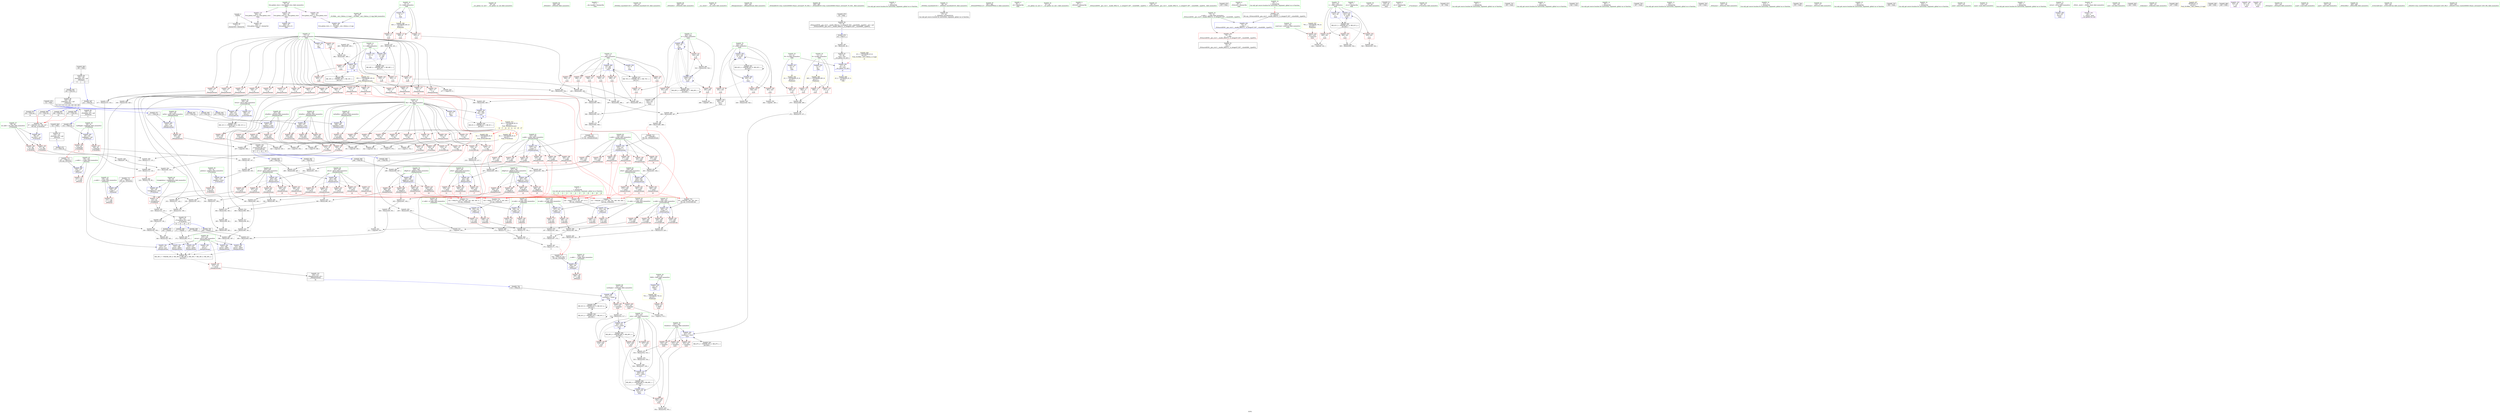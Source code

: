 digraph "SVFG" {
	label="SVFG";

	Node0x55d61cca5120 [shape=record,color=grey,label="{NodeID: 0\nNullPtr}"];
	Node0x55d61cca5120 -> Node0x55d61ccbf860[style=solid];
	Node0x55d61cca5120 -> Node0x55d61cccb710[style=solid];
	Node0x55d61cd20830 [shape=record,color=black,label="{NodeID: 692\n283 = PHI(148, )\n}"];
	Node0x55d61cd20830 -> Node0x55d61ccccac0[style=solid];
	Node0x55d61ccde9b0 [shape=record,color=grey,label="{NodeID: 526\n326 = cmp(324, 325, )\n}"];
	Node0x55d61cccc440 [shape=record,color=blue,label="{NodeID: 277\n198\<--223\nretval\<--call\n_Z10circleEvale\n}"];
	Node0x55d61cccc440 -> Node0x55d61ccfa5a0[style=dashed];
	Node0x55d61ccc0010 [shape=record,color=red,label="{NodeID: 194\n265\<--237\n\<--y.addr\n_Z9emptyAreaee\n}"];
	Node0x55d61ccc0010 -> Node0x55d61ccd7630[style=solid];
	Node0x55d61ccbc900 [shape=record,color=red,label="{NodeID: 111\n451\<--8\n\<--f\nmain\n}"];
	Node0x55d61ccbc900 -> Node0x55d61ccd8230[style=solid];
	Node0x55d61ccbb1d0 [shape=record,color=green,label="{NodeID: 28\n39\<--40\n__cxx_global_var_init\<--__cxx_global_var_init_field_insensitive\n}"];
	Node0x55d61ccd9730 [shape=record,color=grey,label="{NodeID: 471\n509 = Binary(500, 508, )\n|{<s0>34}}"];
	Node0x55d61ccd9730:s0 -> Node0x55d61cd23d50[style=solid,color=red];
	Node0x55d61cccdb00 [shape=record,color=blue,label="{NodeID: 305\n425\<--65\nk\<--\nmain\n}"];
	Node0x55d61cccdb00 -> Node0x55d61ccca380[style=dashed];
	Node0x55d61cccdb00 -> Node0x55d61ccca450[style=dashed];
	Node0x55d61cccdb00 -> Node0x55d61ccca520[style=dashed];
	Node0x55d61cccdb00 -> Node0x55d61cccdb00[style=dashed];
	Node0x55d61cccdb00 -> Node0x55d61cccdd70[style=dashed];
	Node0x55d61cccdb00 -> Node0x55d61ccf7da0[style=dashed];
	Node0x55d61ccc16d0 [shape=record,color=red,label="{NodeID: 222\n361\<--253\n\<--yEval\n_Z9emptyAreaee\n}"];
	Node0x55d61ccc16d0 -> Node0x55d61ccd8530[style=solid];
	Node0x55d61ccc3210 [shape=record,color=red,label="{NodeID: 139\n384\<--17\n\<--g\n_Z9emptyAreaee\n}"];
	Node0x55d61ccc3210 -> Node0x55d61ccdd930[style=solid];
	Node0x55d61ccbdbb0 [shape=record,color=green,label="{NodeID: 56\n198\<--199\nretval\<--retval_field_insensitive\n_Z10circleEvale\n}"];
	Node0x55d61ccbdbb0 -> Node0x55d61ccc5500[style=solid];
	Node0x55d61ccbdbb0 -> Node0x55d61cccc370[style=solid];
	Node0x55d61ccbdbb0 -> Node0x55d61cccc440[style=solid];
	Node0x55d61ccdc130 [shape=record,color=grey,label="{NodeID: 499\n365 = Binary(364, 99, )\n}"];
	Node0x55d61ccdc130 -> Node0x55d61ccdc5b0[style=solid];
	Node0x55d61cccac70 [shape=record,color=red,label="{NodeID: 250\n517\<--431\n\<--curEmpty\nmain\n}"];
	Node0x55d61cccac70 -> Node0x55d61ccda030[style=solid];
	Node0x55d61ccc48d0 [shape=record,color=red,label="{NodeID: 167\n106\<--90\n\<--halfAngle\n_Z7secAreae\n}"];
	Node0x55d61ccc48d0 -> Node0x55d61ccdd1b0[style=solid];
	Node0x55d61ccbf360 [shape=record,color=green,label="{NodeID: 84\n548\<--549\n_ZNSolsEi\<--_ZNSolsEi_field_insensitive\n}"];
	Node0x55d61cca5440 [shape=record,color=green,label="{NodeID: 1\n7\<--1\n__dso_handle\<--dummyObj\nGlob }"];
	Node0x55d61cd20970 [shape=record,color=black,label="{NodeID: 693\n286 = PHI(196, )\n}"];
	Node0x55d61cd20970 -> Node0x55d61ccda1b0[style=solid];
	Node0x55d61ccdeb30 [shape=record,color=grey,label="{NodeID: 527\n355 = cmp(353, 354, )\n}"];
	Node0x55d61cccc510 [shape=record,color=blue,label="{NodeID: 278\n235\<--231\nx.addr\<--x\n_Z9emptyAreaee\n}"];
	Node0x55d61cccc510 -> Node0x55d61ccc59e0[style=dashed];
	Node0x55d61cccc510 -> Node0x55d61ccc5ab0[style=dashed];
	Node0x55d61cccc510 -> Node0x55d61ccc5b80[style=dashed];
	Node0x55d61cccc510 -> Node0x55d61ccc5c50[style=dashed];
	Node0x55d61cccc510 -> Node0x55d61ccbfe70[style=dashed];
	Node0x55d61cccc510 -> Node0x55d61ccbff40[style=dashed];
	Node0x55d61ccc00e0 [shape=record,color=red,label="{NodeID: 195\n270\<--237\n\<--y.addr\n_Z9emptyAreaee\n|{<s0>12}}"];
	Node0x55d61ccc00e0:s0 -> Node0x55d61cd23720[style=solid,color=red];
	Node0x55d61ccbc9d0 [shape=record,color=red,label="{NodeID: 112\n455\<--8\n\<--f\nmain\n}"];
	Node0x55d61ccbc9d0 -> Node0x55d61ccd8cb0[style=solid];
	Node0x55d61ccbb2d0 [shape=record,color=green,label="{NodeID: 29\n43\<--44\n_ZNSt8ios_base4InitC1Ev\<--_ZNSt8ios_base4InitC1Ev_field_insensitive\n}"];
	Node0x55d61ccd98b0 [shape=record,color=grey,label="{NodeID: 472\n359 = Binary(357, 358, )\n}"];
	Node0x55d61ccd98b0 -> Node0x55d61ccdc5b0[style=solid];
	Node0x55d61cccdbd0 [shape=record,color=blue,label="{NodeID: 306\n431\<--510\ncurEmpty\<--call26\nmain\n}"];
	Node0x55d61cccdbd0 -> Node0x55d61cccaba0[style=dashed];
	Node0x55d61cccdbd0 -> Node0x55d61cccac70[style=dashed];
	Node0x55d61cccdbd0 -> Node0x55d61cccdbd0[style=dashed];
	Node0x55d61cccdbd0 -> Node0x55d61ccfafa0[style=dashed];
	Node0x55d61ccc17a0 [shape=record,color=red,label="{NodeID: 223\n368\<--253\n\<--yEval\n_Z9emptyAreaee\n|{<s0>22}}"];
	Node0x55d61ccc17a0:s0 -> Node0x55d61cd22f40[style=solid,color=red];
	Node0x55d61ccc32e0 [shape=record,color=red,label="{NodeID: 140\n389\<--17\n\<--g\n_Z9emptyAreaee\n}"];
	Node0x55d61ccc32e0 -> Node0x55d61ccdddb0[style=solid];
	Node0x55d61ccbdc80 [shape=record,color=green,label="{NodeID: 57\n200\<--201\np.addr\<--p.addr_field_insensitive\n_Z10circleEvale\n}"];
	Node0x55d61ccbdc80 -> Node0x55d61ccc55d0[style=solid];
	Node0x55d61ccbdc80 -> Node0x55d61ccc56a0[style=solid];
	Node0x55d61ccbdc80 -> Node0x55d61ccc5770[style=solid];
	Node0x55d61ccbdc80 -> Node0x55d61ccc5840[style=solid];
	Node0x55d61ccbdc80 -> Node0x55d61cccc2a0[style=solid];
	Node0x55d61ccdc2b0 [shape=record,color=grey,label="{NodeID: 500\n529 = Binary(528, 524, )\n}"];
	Node0x55d61ccdc2b0 -> Node0x55d61cccde40[style=solid];
	Node0x55d61cccad40 [shape=record,color=blue,label="{NodeID: 251\n8\<--9\nf\<--\nGlob }"];
	Node0x55d61cccad40 -> Node0x55d61ccf6140[style=dashed];
	Node0x55d61ccc49a0 [shape=record,color=red,label="{NodeID: 168\n114\<--90\n\<--halfAngle\n_Z7secAreae\n|{<s0>6}}"];
	Node0x55d61ccc49a0:s0 -> Node0x55d61cd23b30[style=solid,color=red];
	Node0x55d61ccbf460 [shape=record,color=green,label="{NodeID: 85\n556\<--557\n_ZNSolsEe\<--_ZNSolsEe_field_insensitive\n}"];
	Node0x55d61ccaf320 [shape=record,color=green,label="{NodeID: 2\n9\<--1\n\<--dummyObj\nCan only get source location for instruction, argument, global var or function.|{<s0>12|<s1>12|<s2>13|<s3>13|<s4>14|<s5>14|<s6>15|<s7>15|<s8>22|<s9>24|<s10>26|<s11>26}}"];
	Node0x55d61ccaf320:s0 -> Node0x55d61cd21e60[style=solid,color=red];
	Node0x55d61ccaf320:s1 -> Node0x55d61cd223a0[style=solid,color=red];
	Node0x55d61ccaf320:s2 -> Node0x55d61cd21e60[style=solid,color=red];
	Node0x55d61ccaf320:s3 -> Node0x55d61cd223a0[style=solid,color=red];
	Node0x55d61ccaf320:s4 -> Node0x55d61cd21e60[style=solid,color=red];
	Node0x55d61ccaf320:s5 -> Node0x55d61cd223a0[style=solid,color=red];
	Node0x55d61ccaf320:s6 -> Node0x55d61cd21e60[style=solid,color=red];
	Node0x55d61ccaf320:s7 -> Node0x55d61cd223a0[style=solid,color=red];
	Node0x55d61ccaf320:s8 -> Node0x55d61cd223a0[style=solid,color=red];
	Node0x55d61ccaf320:s9 -> Node0x55d61cd21e60[style=solid,color=red];
	Node0x55d61ccaf320:s10 -> Node0x55d61cd21e60[style=solid,color=red];
	Node0x55d61ccaf320:s11 -> Node0x55d61cd23720[style=solid,color=red];
	Node0x55d61cd20ab0 [shape=record,color=black,label="{NodeID: 694\n291 = PHI(196, )\n}"];
	Node0x55d61cd20ab0 -> Node0x55d61ccd9bb0[style=solid];
	Node0x55d61ccdecb0 [shape=record,color=grey,label="{NodeID: 528\n514 = cmp(512, 513, )\n}"];
	Node0x55d61cccc5e0 [shape=record,color=blue,label="{NodeID: 279\n237\<--232\ny.addr\<--y\n_Z9emptyAreaee\n}"];
	Node0x55d61cccc5e0 -> Node0x55d61ccc0010[style=dashed];
	Node0x55d61cccc5e0 -> Node0x55d61ccc00e0[style=dashed];
	Node0x55d61cccc5e0 -> Node0x55d61ccc01b0[style=dashed];
	Node0x55d61cccc5e0 -> Node0x55d61ccc0280[style=dashed];
	Node0x55d61cccc5e0 -> Node0x55d61ccc0350[style=dashed];
	Node0x55d61cccc5e0 -> Node0x55d61ccc0420[style=dashed];
	Node0x55d61ccc01b0 [shape=record,color=red,label="{NodeID: 196\n274\<--237\n\<--y.addr\n_Z9emptyAreaee\n|{<s0>13}}"];
	Node0x55d61ccc01b0:s0 -> Node0x55d61cd23720[style=solid,color=red];
	Node0x55d61ccbcaa0 [shape=record,color=red,label="{NodeID: 113\n459\<--8\n\<--f\nmain\n}"];
	Node0x55d61ccbcaa0 -> Node0x55d61ccd7c30[style=solid];
	Node0x55d61ccbb3d0 [shape=record,color=green,label="{NodeID: 30\n49\<--50\n__cxa_atexit\<--__cxa_atexit_field_insensitive\n}"];
	Node0x55d61ccd9a30 [shape=record,color=grey,label="{NodeID: 473\n364 = Binary(362, 363, )\n}"];
	Node0x55d61ccd9a30 -> Node0x55d61ccdc130[style=solid];
	Node0x55d61cccdca0 [shape=record,color=blue,label="{NodeID: 307\n429\<--519\narea\<--sub29\nmain\n}"];
	Node0x55d61cccdca0 -> Node0x55d61ccca860[style=dashed];
	Node0x55d61cccdca0 -> Node0x55d61cccdca0[style=dashed];
	Node0x55d61cccdca0 -> Node0x55d61ccfcda0[style=dashed];
	Node0x55d61ccc1870 [shape=record,color=red,label="{NodeID: 224\n386\<--255\n\<--xBigEval\n_Z9emptyAreaee\n}"];
	Node0x55d61ccc1870 -> Node0x55d61ccddf30[style=solid];
	Node0x55d61ccc33b0 [shape=record,color=red,label="{NodeID: 141\n394\<--17\n\<--g\n_Z9emptyAreaee\n|{<s0>24}}"];
	Node0x55d61ccc33b0:s0 -> Node0x55d61cd22f40[style=solid,color=red];
	Node0x55d61ccbdd50 [shape=record,color=green,label="{NodeID: 58\n228\<--229\n_Z9emptyAreaee\<--_Z9emptyAreaee_field_insensitive\n}"];
	Node0x55d61ccdc430 [shape=record,color=grey,label="{NodeID: 501\n171 = Binary(167, 170, )\n}"];
	Node0x55d61ccdc430 -> Node0x55d61ccdcd30[style=solid];
	Node0x55d61cccae10 [shape=record,color=blue,label="{NodeID: 252\n11\<--9\nR\<--\nGlob }"];
	Node0x55d61cccae10 -> Node0x55d61ccf6250[style=dashed];
	Node0x55d61ccc4a70 [shape=record,color=red,label="{NodeID: 169\n122\<--92\n\<--pieArea\n_Z7secAreae\n}"];
	Node0x55d61ccc4a70 -> Node0x55d61ccdb530[style=solid];
	Node0x55d61ccbf560 [shape=record,color=green,label="{NodeID: 86\n559\<--560\n_ZSt4endlIcSt11char_traitsIcEERSt13basic_ostreamIT_T0_ES6_\<--_ZSt4endlIcSt11char_traitsIcEERSt13basic_ostreamIT_T0_ES6__field_insensitive\n}"];
	Node0x55d61cca6d10 [shape=record,color=green,label="{NodeID: 3\n24\<--1\n\<--dummyObj\nCan only get source location for instruction, argument, global var or function.}"];
	Node0x55d61cd20bf0 [shape=record,color=black,label="{NodeID: 695\n370 = PHI(148, )\n|{<s0>23}}"];
	Node0x55d61cd20bf0:s0 -> Node0x55d61cd219f0[style=solid,color=red];
	Node0x55d61ccdee30 [shape=record,color=grey,label="{NodeID: 529\n351 = cmp(349, 350, )\n}"];
	Node0x55d61cccc6b0 [shape=record,color=blue,label="{NodeID: 280\n239\<--263\nxEnd\<--add\n_Z9emptyAreaee\n}"];
	Node0x55d61cccc6b0 -> Node0x55d61ccc04f0[style=dashed];
	Node0x55d61cccc6b0 -> Node0x55d61ccc05c0[style=dashed];
	Node0x55d61cccc6b0 -> Node0x55d61ccc0690[style=dashed];
	Node0x55d61ccc0280 [shape=record,color=red,label="{NodeID: 197\n287\<--237\n\<--y.addr\n_Z9emptyAreaee\n}"];
	Node0x55d61ccc0280 -> Node0x55d61ccda1b0[style=solid];
	Node0x55d61ccbcb70 [shape=record,color=red,label="{NodeID: 114\n464\<--11\n\<--R\nmain\n}"];
	Node0x55d61ccbcb70 -> Node0x55d61ccd7f30[style=solid];
	Node0x55d61ccbb4d0 [shape=record,color=green,label="{NodeID: 31\n48\<--54\n_ZNSt8ios_base4InitD1Ev\<--_ZNSt8ios_base4InitD1Ev_field_insensitive\n}"];
	Node0x55d61ccbb4d0 -> Node0x55d61ccbf960[style=solid];
	Node0x55d61ccd9bb0 [shape=record,color=grey,label="{NodeID: 474\n293 = Binary(291, 292, )\n}"];
	Node0x55d61ccd9bb0 -> Node0x55d61ccccc60[style=solid];
	Node0x55d61cccdd70 [shape=record,color=blue,label="{NodeID: 308\n425\<--523\nk\<--inc\nmain\n}"];
	Node0x55d61cccdd70 -> Node0x55d61ccca380[style=dashed];
	Node0x55d61cccdd70 -> Node0x55d61ccca450[style=dashed];
	Node0x55d61cccdd70 -> Node0x55d61ccca520[style=dashed];
	Node0x55d61cccdd70 -> Node0x55d61cccdb00[style=dashed];
	Node0x55d61cccdd70 -> Node0x55d61cccdd70[style=dashed];
	Node0x55d61cccdd70 -> Node0x55d61ccf7da0[style=dashed];
	Node0x55d61ccc1940 [shape=record,color=red,label="{NodeID: 225\n393\<--255\n\<--xBigEval\n_Z9emptyAreaee\n|{<s0>24}}"];
	Node0x55d61ccc1940:s0 -> Node0x55d61cd223a0[style=solid,color=red];
	Node0x55d61ccc3480 [shape=record,color=red,label="{NodeID: 142\n461\<--17\n\<--g\nmain\n}"];
	Node0x55d61ccc3480 -> Node0x55d61ccd7db0[style=solid];
	Node0x55d61ccbde50 [shape=record,color=green,label="{NodeID: 59\n233\<--234\nretval\<--retval_field_insensitive\n_Z9emptyAreaee\n}"];
	Node0x55d61ccbde50 -> Node0x55d61ccc5910[style=solid];
	Node0x55d61ccbde50 -> Node0x55d61cccced0[style=solid];
	Node0x55d61ccbde50 -> Node0x55d61ccccfa0[style=solid];
	Node0x55d61ccbde50 -> Node0x55d61cccd070[style=solid];
	Node0x55d61ccbde50 -> Node0x55d61cccd140[style=solid];
	Node0x55d61ccbde50 -> Node0x55d61cccd210[style=solid];
	Node0x55d61ccbde50 -> Node0x55d61cccd2e0[style=solid];
	Node0x55d61ccdc5b0 [shape=record,color=grey,label="{NodeID: 502\n366 = Binary(359, 365, )\n}"];
	Node0x55d61ccdc5b0 -> Node0x55d61ccdca30[style=solid];
	Node0x55d61cccaf10 [shape=record,color=blue,label="{NodeID: 253\n13\<--9\nt\<--\nGlob }"];
	Node0x55d61cccaf10 -> Node0x55d61ccf63b0[style=dashed];
	Node0x55d61ccc4b40 [shape=record,color=red,label="{NodeID: 170\n123\<--94\n\<--triangleArea\n_Z7secAreae\n}"];
	Node0x55d61ccc4b40 -> Node0x55d61ccdb530[style=solid];
	Node0x55d61ccbf660 [shape=record,color=green,label="{NodeID: 87\n561\<--562\n_ZNSolsEPFRSoS_E\<--_ZNSolsEPFRSoS_E_field_insensitive\n}"];
	Node0x55d61cca6da0 [shape=record,color=green,label="{NodeID: 4\n26\<--1\n.str\<--dummyObj\nGlob }"];
	Node0x55d61cd20d30 [shape=record,color=black,label="{NodeID: 696\n371 = PHI(86, )\n}"];
	Node0x55d61cd20d30 -> Node0x55d61ccdca30[style=solid];
	Node0x55d61ccdefb0 [shape=record,color=grey,label="{NodeID: 530\n482 = cmp(481, 483, )\n}"];
	Node0x55d61cccc780 [shape=record,color=blue,label="{NodeID: 281\n241\<--267\nyEnd\<--add1\n_Z9emptyAreaee\n}"];
	Node0x55d61cccc780 -> Node0x55d61ccc0760[style=dashed];
	Node0x55d61cccc780 -> Node0x55d61ccc0830[style=dashed];
	Node0x55d61cccc780 -> Node0x55d61ccc0900[style=dashed];
	Node0x55d61ccc0350 [shape=record,color=red,label="{NodeID: 198\n297\<--237\n\<--y.addr\n_Z9emptyAreaee\n}"];
	Node0x55d61ccc0350 -> Node0x55d61ccdaab0[style=solid];
	Node0x55d61ccc1e90 [shape=record,color=red,label="{NodeID: 115\n469\<--11\n\<--R\nmain\n}"];
	Node0x55d61ccc1e90 -> Node0x55d61ccd74b0[style=solid];
	Node0x55d61ccbb5d0 [shape=record,color=green,label="{NodeID: 32\n61\<--62\n__cxx_global_var_init.1\<--__cxx_global_var_init.1_field_insensitive\n}"];
	Node0x55d61ccfcda0 [shape=record,color=black,label="{NodeID: 558\nMR_89V_4 = PHI(MR_89V_5, MR_89V_3, )\npts\{430 \}\n}"];
	Node0x55d61ccfcda0 -> Node0x55d61ccca860[style=dashed];
	Node0x55d61ccfcda0 -> Node0x55d61ccca930[style=dashed];
	Node0x55d61ccfcda0 -> Node0x55d61cccaa00[style=dashed];
	Node0x55d61ccfcda0 -> Node0x55d61cccdca0[style=dashed];
	Node0x55d61ccfcda0 -> Node0x55d61cccdf10[style=dashed];
	Node0x55d61ccfcda0 -> Node0x55d61ccfcda0[style=dashed];
	Node0x55d61ccd9d30 [shape=record,color=grey,label="{NodeID: 475\n534 = Binary(532, 533, )\n}"];
	Node0x55d61ccd9d30 -> Node0x55d61ccd9eb0[style=solid];
	Node0x55d61cccde40 [shape=record,color=blue,label="{NodeID: 309\n423\<--529\nj\<--inc31\nmain\n}"];
	Node0x55d61cccde40 -> Node0x55d61ccca110[style=dashed];
	Node0x55d61cccde40 -> Node0x55d61ccca1e0[style=dashed];
	Node0x55d61cccde40 -> Node0x55d61ccca2b0[style=dashed];
	Node0x55d61cccde40 -> Node0x55d61cccde40[style=dashed];
	Node0x55d61cccde40 -> Node0x55d61ccf78a0[style=dashed];
	Node0x55d61ccc1a10 [shape=record,color=red,label="{NodeID: 226\n401\<--255\n\<--xBigEval\n_Z9emptyAreaee\n}"];
	Node0x55d61ccc1a10 -> Node0x55d61ccdd330[style=solid];
	Node0x55d61ccc3550 [shape=record,color=red,label="{NodeID: 143\n476\<--17\n\<--g\nmain\n}"];
	Node0x55d61ccc3550 -> Node0x55d61ccde6b0[style=solid];
	Node0x55d61ccbdf20 [shape=record,color=green,label="{NodeID: 60\n235\<--236\nx.addr\<--x.addr_field_insensitive\n_Z9emptyAreaee\n}"];
	Node0x55d61ccbdf20 -> Node0x55d61ccc59e0[style=solid];
	Node0x55d61ccbdf20 -> Node0x55d61ccc5ab0[style=solid];
	Node0x55d61ccbdf20 -> Node0x55d61ccc5b80[style=solid];
	Node0x55d61ccbdf20 -> Node0x55d61ccc5c50[style=solid];
	Node0x55d61ccbdf20 -> Node0x55d61ccbfe70[style=solid];
	Node0x55d61ccbdf20 -> Node0x55d61ccbff40[style=solid];
	Node0x55d61ccbdf20 -> Node0x55d61cccc510[style=solid];
	Node0x55d61cd05c90 [shape=record,color=yellow,style=double,label="{NodeID: 669\n2V_2 = CSCHI(MR_2V_1)\npts\{22 \}\nCS[]}"];
	Node0x55d61ccdc730 [shape=record,color=grey,label="{NodeID: 503\n101 = Binary(98, 100, )\n|{<s0>5}}"];
	Node0x55d61ccdc730:s0 -> Node0x55d61cd23a20[style=solid,color=red];
	Node0x55d61cccb010 [shape=record,color=blue,label="{NodeID: 254\n15\<--9\nr\<--\nGlob }"];
	Node0x55d61cccb010 -> Node0x55d61ccf64a0[style=dashed];
	Node0x55d61ccc4c10 [shape=record,color=red,label="{NodeID: 171\n131\<--128\n\<--__x.addr\n_ZSt4asine\n}"];
	Node0x55d61ccbf760 [shape=record,color=green,label="{NodeID: 88\n36\<--597\n_GLOBAL__sub_I_Bohua_2_0.cpp\<--_GLOBAL__sub_I_Bohua_2_0.cpp_field_insensitive\n}"];
	Node0x55d61ccbf760 -> Node0x55d61cccb610[style=solid];
	Node0x55d61ccb9d00 [shape=record,color=green,label="{NodeID: 5\n28\<--1\n_ZSt3cin\<--dummyObj\nGlob }"];
	Node0x55d61cd20e70 [shape=record,color=black,label="{NodeID: 697\n396 = PHI(148, )\n|{<s0>25}}"];
	Node0x55d61cd20e70:s0 -> Node0x55d61cd219f0[style=solid,color=red];
	Node0x55d61ccc7d70 [shape=record,color=grey,label="{NodeID: 531\n488 = cmp(487, 483, )\n}"];
	Node0x55d61ccd74b0 [shape=record,color=grey,label="{NodeID: 448\n470 = Binary(468, 469, )\n}"];
	Node0x55d61ccd74b0 -> Node0x55d61ccd7930[style=solid];
	Node0x55d61cccc850 [shape=record,color=blue,label="{NodeID: 282\n243\<--271\nxyDis\<--call\n_Z9emptyAreaee\n}"];
	Node0x55d61cccc850 -> Node0x55d61ccc09d0[style=dashed];
	Node0x55d61ccc0420 [shape=record,color=red,label="{NodeID: 199\n300\<--237\n\<--y.addr\n_Z9emptyAreaee\n|{<s0>19}}"];
	Node0x55d61ccc0420:s0 -> Node0x55d61cd23fb0[style=solid,color=red];
	Node0x55d61ccc1f60 [shape=record,color=red,label="{NodeID: 116\n471\<--11\n\<--R\nmain\n}"];
	Node0x55d61ccc1f60 -> Node0x55d61ccd7930[style=solid];
	Node0x55d61ccbb6d0 [shape=record,color=green,label="{NodeID: 33\n66\<--67\n_ZSt4acosIiEN9__gnu_cxx11__enable_ifIXsr12__is_integerIT_EE7__valueEdE6__typeES2_\<--_ZSt4acosIiEN9__gnu_cxx11__enable_ifIXsr12__is_integerIT_EE7__valueEdE6__typeES2__field_insensitive\n}"];
	Node0x55d61ccd9eb0 [shape=record,color=grey,label="{NodeID: 476\n535 = Binary(536, 534, )\n}"];
	Node0x55d61ccd9eb0 -> Node0x55d61ccdd030[style=solid];
	Node0x55d61cccdf10 [shape=record,color=blue,label="{NodeID: 310\n429\<--538\narea\<--sub35\nmain\n}"];
	Node0x55d61cccdf10 -> Node0x55d61cccaad0[style=dashed];
	Node0x55d61cccdf10 -> Node0x55d61ccf87a0[style=dashed];
	Node0x55d61ccc1ae0 [shape=record,color=red,label="{NodeID: 227\n405\<--255\n\<--xBigEval\n_Z9emptyAreaee\n|{<s0>26}}"];
	Node0x55d61ccc1ae0:s0 -> Node0x55d61cd223a0[style=solid,color=red];
	Node0x55d61ccc3620 [shape=record,color=red,label="{NodeID: 144\n493\<--17\n\<--g\nmain\n}"];
	Node0x55d61ccc3620 -> Node0x55d61ccdac30[style=solid];
	Node0x55d61ccbdff0 [shape=record,color=green,label="{NodeID: 61\n237\<--238\ny.addr\<--y.addr_field_insensitive\n_Z9emptyAreaee\n}"];
	Node0x55d61ccbdff0 -> Node0x55d61ccc0010[style=solid];
	Node0x55d61ccbdff0 -> Node0x55d61ccc00e0[style=solid];
	Node0x55d61ccbdff0 -> Node0x55d61ccc01b0[style=solid];
	Node0x55d61ccbdff0 -> Node0x55d61ccc0280[style=solid];
	Node0x55d61ccbdff0 -> Node0x55d61ccc0350[style=solid];
	Node0x55d61ccbdff0 -> Node0x55d61ccc0420[style=solid];
	Node0x55d61ccbdff0 -> Node0x55d61cccc5e0[style=solid];
	Node0x55d61cd1ce10 [shape=record,color=black,label="{NodeID: 670\n435 = PHI()\n}"];
	Node0x55d61ccdc8b0 [shape=record,color=grey,label="{NodeID: 504\n178 = Binary(174, 177, )\n}"];
	Node0x55d61ccdc8b0 -> Node0x55d61ccdcd30[style=solid];
	Node0x55d61cccb110 [shape=record,color=blue,label="{NodeID: 255\n17\<--9\ng\<--\nGlob }"];
	Node0x55d61cccb110 -> Node0x55d61ccf69a0[style=dashed];
	Node0x55d61ccc4ce0 [shape=record,color=red,label="{NodeID: 172\n141\<--138\n\<--__x.addr\n_ZSt3cose\n}"];
	Node0x55d61ccbf860 [shape=record,color=black,label="{NodeID: 89\n2\<--3\ndummyVal\<--dummyVal\n}"];
	Node0x55d61ccb9d90 [shape=record,color=green,label="{NodeID: 6\n29\<--1\n_ZSt4cout\<--dummyObj\nGlob }"];
	Node0x55d61cd20fb0 [shape=record,color=black,label="{NodeID: 698\n397 = PHI(86, )\n}"];
	Node0x55d61cd20fb0 -> Node0x55d61ccde0b0[style=solid];
	Node0x55d61ccc7ef0 [shape=record,color=grey,label="{NodeID: 532\n377 = cmp(375, 376, )\n}"];
	Node0x55d61ccd7630 [shape=record,color=grey,label="{NodeID: 449\n267 = Binary(265, 266, )\n}"];
	Node0x55d61ccd7630 -> Node0x55d61cccc780[style=solid];
	Node0x55d61cccc920 [shape=record,color=blue,label="{NodeID: 283\n245\<--275\nxEndDis\<--call2\n_Z9emptyAreaee\n}"];
	Node0x55d61cccc920 -> Node0x55d61ccc0aa0[style=dashed];
	Node0x55d61cccc920 -> Node0x55d61ccc0b70[style=dashed];
	Node0x55d61cccc920 -> Node0x55d61ccc0c40[style=dashed];
	Node0x55d61ccc04f0 [shape=record,color=red,label="{NodeID: 200\n273\<--239\n\<--xEnd\n_Z9emptyAreaee\n|{<s0>13}}"];
	Node0x55d61ccc04f0:s0 -> Node0x55d61cd22f40[style=solid,color=red];
	Node0x55d61ccc2030 [shape=record,color=red,label="{NodeID: 117\n452\<--13\n\<--t\nmain\n}"];
	Node0x55d61ccc2030 -> Node0x55d61ccd8230[style=solid];
	Node0x55d61ccbb7d0 [shape=record,color=green,label="{NodeID: 34\n75\<--76\n__x.addr\<--__x.addr_field_insensitive\n_ZSt4acosIiEN9__gnu_cxx11__enable_ifIXsr12__is_integerIT_EE7__valueEdE6__typeES2_\n}"];
	Node0x55d61ccbb7d0 -> Node0x55d61ccc4660[style=solid];
	Node0x55d61ccbb7d0 -> Node0x55d61cccb8e0[style=solid];
	Node0x55d61ccfd7a0 [shape=record,color=yellow,style=double,label="{NodeID: 560\n6V_1 = ENCHI(MR_6V_0)\npts\{20 \}\nFun[_Z7secAreae]}"];
	Node0x55d61ccfd7a0 -> Node0x55d61ccc37c0[style=dashed];
	Node0x55d61ccfd7a0 -> Node0x55d61ccc3890[style=dashed];
	Node0x55d61ccfd7a0 -> Node0x55d61ccc3960[style=dashed];
	Node0x55d61ccfd7a0 -> Node0x55d61ccc3a30[style=dashed];
	Node0x55d61ccda030 [shape=record,color=grey,label="{NodeID: 477\n519 = Binary(518, 517, )\n}"];
	Node0x55d61ccda030 -> Node0x55d61cccdca0[style=solid];
	Node0x55d61cccdfe0 [shape=record,color=blue,label="{NodeID: 311\n421\<--565\ni\<--inc44\nmain\n}"];
	Node0x55d61cccdfe0 -> Node0x55d61ccf73a0[style=dashed];
	Node0x55d61ccc1bb0 [shape=record,color=red,label="{NodeID: 228\n360\<--257\n\<--yBigEval\n_Z9emptyAreaee\n}"];
	Node0x55d61ccc1bb0 -> Node0x55d61ccd8530[style=solid];
	Node0x55d61ccc36f0 [shape=record,color=red,label="{NodeID: 145\n503\<--17\n\<--g\nmain\n}"];
	Node0x55d61ccc36f0 -> Node0x55d61ccd89b0[style=solid];
	Node0x55d61ccbe0c0 [shape=record,color=green,label="{NodeID: 62\n239\<--240\nxEnd\<--xEnd_field_insensitive\n_Z9emptyAreaee\n}"];
	Node0x55d61ccbe0c0 -> Node0x55d61ccc04f0[style=solid];
	Node0x55d61ccbe0c0 -> Node0x55d61ccc05c0[style=solid];
	Node0x55d61ccbe0c0 -> Node0x55d61ccc0690[style=solid];
	Node0x55d61ccbe0c0 -> Node0x55d61cccc6b0[style=solid];
	Node0x55d61cd1cc10 [shape=record,color=black,label="{NodeID: 671\n271 = PHI(148, )\n}"];
	Node0x55d61cd1cc10 -> Node0x55d61cccc850[style=solid];
	Node0x55d61ccf6140 [shape=record,color=yellow,style=double,label="{NodeID: 588\n64V_1 = ENCHI(MR_64V_0)\npts\{10 \}\nFun[main]}"];
	Node0x55d61ccf6140 -> Node0x55d61ccbc900[style=dashed];
	Node0x55d61ccf6140 -> Node0x55d61ccbc9d0[style=dashed];
	Node0x55d61ccf6140 -> Node0x55d61ccbcaa0[style=dashed];
	Node0x55d61ccdca30 [shape=record,color=grey,label="{NodeID: 505\n372 = Binary(366, 371, )\n}"];
	Node0x55d61ccdca30 -> Node0x55d61cccd140[style=solid];
	Node0x55d61cccb210 [shape=record,color=blue,label="{NodeID: 256\n19\<--9\nRin\<--\nGlob }"];
	Node0x55d61cccb210 -> Node0x55d61ccf6ea0[style=dashed];
	Node0x55d61ccc4db0 [shape=record,color=red,label="{NodeID: 173\n166\<--153\n\<--x1.addr\n_Z3diseeee\n}"];
	Node0x55d61ccc4db0 -> Node0x55d61ccda330[style=solid];
	Node0x55d61ccbf960 [shape=record,color=black,label="{NodeID: 90\n47\<--48\n\<--_ZNSt8ios_base4InitD1Ev\nCan only get source location for instruction, argument, global var or function.}"];
	Node0x55d61ccb9e20 [shape=record,color=green,label="{NodeID: 7\n30\<--1\n.str.2\<--dummyObj\nGlob }"];
	Node0x55d61cd210f0 [shape=record,color=black,label="{NodeID: 699\n407 = PHI(148, )\n|{<s0>27}}"];
	Node0x55d61cd210f0:s0 -> Node0x55d61cd219f0[style=solid,color=red];
	Node0x55d61ccc8070 [shape=record,color=grey,label="{NodeID: 533\n381 = cmp(379, 380, )\n}"];
	Node0x55d61ccd77b0 [shape=record,color=grey,label="{NodeID: 450\n205 = Binary(206, 204, )\n}"];
	Node0x55d61ccd77b0 -> Node0x55d61ccde230[style=solid];
	Node0x55d61cccc9f0 [shape=record,color=blue,label="{NodeID: 284\n247\<--279\nyEndDis\<--call3\n_Z9emptyAreaee\n}"];
	Node0x55d61cccc9f0 -> Node0x55d61ccc0d10[style=dashed];
	Node0x55d61cccc9f0 -> Node0x55d61ccc0de0[style=dashed];
	Node0x55d61cccc9f0 -> Node0x55d61ccc0eb0[style=dashed];
	Node0x55d61ccc05c0 [shape=record,color=red,label="{NodeID: 201\n281\<--239\n\<--xEnd\n_Z9emptyAreaee\n|{<s0>15}}"];
	Node0x55d61ccc05c0:s0 -> Node0x55d61cd22f40[style=solid,color=red];
	Node0x55d61ccc2100 [shape=record,color=red,label="{NodeID: 118\n465\<--13\n\<--t\nmain\n}"];
	Node0x55d61ccc2100 -> Node0x55d61ccd7f30[style=solid];
	Node0x55d61ccbb8a0 [shape=record,color=green,label="{NodeID: 35\n81\<--82\nacos\<--acos_field_insensitive\n}"];
	Node0x55d61ccda1b0 [shape=record,color=grey,label="{NodeID: 478\n288 = Binary(286, 287, )\n}"];
	Node0x55d61ccda1b0 -> Node0x55d61ccccb90[style=solid];
	Node0x55d61ccc1c80 [shape=record,color=red,label="{NodeID: 229\n367\<--257\n\<--yBigEval\n_Z9emptyAreaee\n|{<s0>22}}"];
	Node0x55d61ccc1c80:s0 -> Node0x55d61cd21e60[style=solid,color=red];
	Node0x55d61ccc37c0 [shape=record,color=red,label="{NodeID: 146\n100\<--19\n\<--Rin\n_Z7secAreae\n}"];
	Node0x55d61ccc37c0 -> Node0x55d61ccdc730[style=solid];
	Node0x55d61ccbe190 [shape=record,color=green,label="{NodeID: 63\n241\<--242\nyEnd\<--yEnd_field_insensitive\n_Z9emptyAreaee\n}"];
	Node0x55d61ccbe190 -> Node0x55d61ccc0760[style=solid];
	Node0x55d61ccbe190 -> Node0x55d61ccc0830[style=solid];
	Node0x55d61ccbe190 -> Node0x55d61ccc0900[style=solid];
	Node0x55d61ccbe190 -> Node0x55d61cccc780[style=solid];
	Node0x55d61cd1f1b0 [shape=record,color=black,label="{NodeID: 672\n115 = PHI(136, )\n}"];
	Node0x55d61cd1f1b0 -> Node0x55d61ccdb3b0[style=solid];
	Node0x55d61ccf6250 [shape=record,color=yellow,style=double,label="{NodeID: 589\n66V_1 = ENCHI(MR_66V_0)\npts\{12 \}\nFun[main]}"];
	Node0x55d61ccf6250 -> Node0x55d61ccbcb70[style=dashed];
	Node0x55d61ccf6250 -> Node0x55d61ccc1e90[style=dashed];
	Node0x55d61ccf6250 -> Node0x55d61ccc1f60[style=dashed];
	Node0x55d61ccdcbb0 [shape=record,color=grey,label="{NodeID: 506\n177 = Binary(175, 176, )\n}"];
	Node0x55d61ccdcbb0 -> Node0x55d61ccdc8b0[style=solid];
	Node0x55d61cccb310 [shape=record,color=blue,label="{NodeID: 257\n21\<--9\nPI\<--\nGlob }"];
	Node0x55d61cccb310 -> Node0x55d61cd00910[style=dashed];
	Node0x55d61ccc4e80 [shape=record,color=red,label="{NodeID: 174\n169\<--153\n\<--x1.addr\n_Z3diseeee\n}"];
	Node0x55d61ccc4e80 -> Node0x55d61ccdbfb0[style=solid];
	Node0x55d61ccbfa60 [shape=record,color=black,label="{NodeID: 91\n416\<--65\nmain_ret\<--\nmain\n}"];
	Node0x55d61ccb9eb0 [shape=record,color=green,label="{NodeID: 8\n32\<--1\n.str.3\<--dummyObj\nGlob }"];
	Node0x55d61cd21230 [shape=record,color=black,label="{NodeID: 700\n408 = PHI(86, )\n}"];
	Node0x55d61cd21230 -> Node0x55d61ccdd630[style=solid];
	Node0x55d61ccc81f0 [shape=record,color=grey,label="{NodeID: 534\n307 = cmp(305, 306, )\n}"];
	Node0x55d61ccd7930 [shape=record,color=grey,label="{NodeID: 451\n472 = Binary(470, 471, )\n}"];
	Node0x55d61ccd7930 -> Node0x55d61cccd890[style=solid];
	Node0x55d61ccccac0 [shape=record,color=blue,label="{NodeID: 285\n249\<--283\nxyEndDis\<--call4\n_Z9emptyAreaee\n}"];
	Node0x55d61ccccac0 -> Node0x55d61ccc0f80[style=dashed];
	Node0x55d61ccc0690 [shape=record,color=red,label="{NodeID: 202\n285\<--239\n\<--xEnd\n_Z9emptyAreaee\n|{<s0>16}}"];
	Node0x55d61ccc0690:s0 -> Node0x55d61cd23fb0[style=solid,color=red];
	Node0x55d61ccc21d0 [shape=record,color=red,label="{NodeID: 119\n456\<--15\n\<--r\nmain\n}"];
	Node0x55d61ccc21d0 -> Node0x55d61ccd8cb0[style=solid];
	Node0x55d61ccbb9a0 [shape=record,color=green,label="{NodeID: 36\n84\<--85\n_Z7secAreae\<--_Z7secAreae_field_insensitive\n}"];
	Node0x55d61ccda330 [shape=record,color=grey,label="{NodeID: 479\n167 = Binary(165, 166, )\n}"];
	Node0x55d61ccda330 -> Node0x55d61ccdc430[style=solid];
	Node0x55d61ccc1d50 [shape=record,color=red,label="{NodeID: 230\n402\<--257\n\<--yBigEval\n_Z9emptyAreaee\n}"];
	Node0x55d61ccc1d50 -> Node0x55d61ccdd330[style=solid];
	Node0x55d61ccc3890 [shape=record,color=red,label="{NodeID: 147\n107\<--19\n\<--Rin\n_Z7secAreae\n}"];
	Node0x55d61ccc3890 -> Node0x55d61ccdd1b0[style=solid];
	Node0x55d61ccbe260 [shape=record,color=green,label="{NodeID: 64\n243\<--244\nxyDis\<--xyDis_field_insensitive\n_Z9emptyAreaee\n}"];
	Node0x55d61ccbe260 -> Node0x55d61ccc09d0[style=solid];
	Node0x55d61ccbe260 -> Node0x55d61cccc850[style=solid];
	Node0x55d61cd1f2b0 [shape=record,color=black,label="{NodeID: 673\n46 = PHI()\n}"];
	Node0x55d61ccdcd30 [shape=record,color=grey,label="{NodeID: 507\n179 = Binary(171, 178, )\n|{<s0>9}}"];
	Node0x55d61ccdcd30:s0 -> Node0x55d61cd23e60[style=solid,color=red];
	Node0x55d61cccb410 [shape=record,color=blue,label="{NodeID: 258\n23\<--24\nfMIN\<--\nGlob }"];
	Node0x55d61cccb410 -> Node0x55d61cd009f0[style=dashed];
	Node0x55d61ccc4f50 [shape=record,color=red,label="{NodeID: 175\n173\<--155\n\<--y1.addr\n_Z3diseeee\n}"];
	Node0x55d61ccc4f50 -> Node0x55d61ccdbcb0[style=solid];
	Node0x55d61ccbfb30 [shape=record,color=black,label="{NodeID: 92\n70\<--68\nconv\<--mul\n__cxx_global_var_init.1\n}"];
	Node0x55d61ccbfb30 -> Node0x55d61cccb810[style=solid];
	Node0x55d61cca6a10 [shape=record,color=green,label="{NodeID: 9\n35\<--1\n\<--dummyObj\nCan only get source location for instruction, argument, global var or function.}"];
	Node0x55d61cd21370 [shape=record,color=black,label="{NodeID: 701\n450 = PHI()\n}"];
	Node0x55d61ccc8370 [shape=record,color=grey,label="{NodeID: 535\n313 = cmp(311, 312, )\n}"];
	Node0x55d61ccd7ab0 [shape=record,color=grey,label="{NodeID: 452\n263 = Binary(261, 262, )\n}"];
	Node0x55d61ccd7ab0 -> Node0x55d61cccc6b0[style=solid];
	Node0x55d61ccccb90 [shape=record,color=blue,label="{NodeID: 286\n251\<--288\nxEval\<--sub\n_Z9emptyAreaee\n}"];
	Node0x55d61ccccb90 -> Node0x55d61ccc1050[style=dashed];
	Node0x55d61ccccb90 -> Node0x55d61ccc1120[style=dashed];
	Node0x55d61ccccb90 -> Node0x55d61ccc11f0[style=dashed];
	Node0x55d61ccccb90 -> Node0x55d61ccc12c0[style=dashed];
	Node0x55d61ccccb90 -> Node0x55d61ccc1390[style=dashed];
	Node0x55d61ccc0760 [shape=record,color=red,label="{NodeID: 203\n278\<--241\n\<--yEnd\n_Z9emptyAreaee\n|{<s0>14}}"];
	Node0x55d61ccc0760:s0 -> Node0x55d61cd23720[style=solid,color=red];
	Node0x55d61ccc22a0 [shape=record,color=red,label="{NodeID: 120\n490\<--15\n\<--r\nmain\n}"];
	Node0x55d61ccc22a0 -> Node0x55d61ccd86b0[style=solid];
	Node0x55d61ccbbaa0 [shape=record,color=green,label="{NodeID: 37\n88\<--89\nsec.addr\<--sec.addr_field_insensitive\n_Z7secAreae\n}"];
	Node0x55d61ccbbaa0 -> Node0x55d61ccc4730[style=solid];
	Node0x55d61ccbbaa0 -> Node0x55d61ccc4800[style=solid];
	Node0x55d61ccbbaa0 -> Node0x55d61cccb9b0[style=solid];
	Node0x55d61ccda4b0 [shape=record,color=grey,label="{NodeID: 480\n523 = Binary(522, 524, )\n}"];
	Node0x55d61ccda4b0 -> Node0x55d61cccdd70[style=solid];
	Node0x55d61ccc9d40 [shape=record,color=red,label="{NodeID: 231\n406\<--257\n\<--yBigEval\n_Z9emptyAreaee\n|{<s0>26}}"];
	Node0x55d61ccc9d40:s0 -> Node0x55d61cd22f40[style=solid,color=red];
	Node0x55d61ccc3960 [shape=record,color=red,label="{NodeID: 148\n109\<--19\n\<--Rin\n_Z7secAreae\n}"];
	Node0x55d61ccc3960 -> Node0x55d61ccdb0b0[style=solid];
	Node0x55d61ccbe330 [shape=record,color=green,label="{NodeID: 65\n245\<--246\nxEndDis\<--xEndDis_field_insensitive\n_Z9emptyAreaee\n}"];
	Node0x55d61ccbe330 -> Node0x55d61ccc0aa0[style=solid];
	Node0x55d61ccbe330 -> Node0x55d61ccc0b70[style=solid];
	Node0x55d61ccbe330 -> Node0x55d61ccc0c40[style=solid];
	Node0x55d61ccbe330 -> Node0x55d61cccc920[style=solid];
	Node0x55d61cd1f380 [shape=record,color=black,label="{NodeID: 674\n64 = PHI(73, )\n}"];
	Node0x55d61cd1f380 -> Node0x55d61ccdbe30[style=solid];
	Node0x55d61ccdceb0 [shape=record,color=grey,label="{NodeID: 508\n98 = Binary(97, 99, )\n}"];
	Node0x55d61ccdceb0 -> Node0x55d61ccdc730[style=solid];
	Node0x55d61cccb510 [shape=record,color=blue,label="{NodeID: 259\n602\<--35\nllvm.global_ctors_0\<--\nGlob }"];
	Node0x55d61ccc5020 [shape=record,color=red,label="{NodeID: 176\n176\<--155\n\<--y1.addr\n_Z3diseeee\n}"];
	Node0x55d61ccc5020 -> Node0x55d61ccdcbb0[style=solid];
	Node0x55d61ccbfc00 [shape=record,color=black,label="{NodeID: 93\n79\<--78\nconv\<--\n_ZSt4acosIiEN9__gnu_cxx11__enable_ifIXsr12__is_integerIT_EE7__valueEdE6__typeES2_\n}"];
	Node0x55d61cca6aa0 [shape=record,color=green,label="{NodeID: 10\n65\<--1\n\<--dummyObj\nCan only get source location for instruction, argument, global var or function.|{<s0>3}}"];
	Node0x55d61cca6aa0:s0 -> Node0x55d61cd24180[style=solid,color=red];
	Node0x55d61cd21440 [shape=record,color=black,label="{NodeID: 702\n510 = PHI(230, )\n}"];
	Node0x55d61cd21440 -> Node0x55d61cccdbd0[style=solid];
	Node0x55d61ccf63b0 [shape=record,color=black,label="{NodeID: 536\nMR_68V_2 = PHI(MR_68V_3, MR_68V_1, )\npts\{14 \}\n}"];
	Node0x55d61ccf63b0 -> Node0x55d61ccc2030[style=dashed];
	Node0x55d61ccf63b0 -> Node0x55d61cccd550[style=dashed];
	Node0x55d61ccd7c30 [shape=record,color=grey,label="{NodeID: 453\n460 = Binary(99, 459, )\n}"];
	Node0x55d61ccd7c30 -> Node0x55d61ccd7db0[style=solid];
	Node0x55d61ccccc60 [shape=record,color=blue,label="{NodeID: 287\n253\<--293\nyEval\<--sub7\n_Z9emptyAreaee\n}"];
	Node0x55d61ccccc60 -> Node0x55d61ccc1460[style=dashed];
	Node0x55d61ccccc60 -> Node0x55d61ccc1530[style=dashed];
	Node0x55d61ccccc60 -> Node0x55d61ccc1600[style=dashed];
	Node0x55d61ccccc60 -> Node0x55d61ccc16d0[style=dashed];
	Node0x55d61ccccc60 -> Node0x55d61ccc17a0[style=dashed];
	Node0x55d61ccc0830 [shape=record,color=red,label="{NodeID: 204\n282\<--241\n\<--yEnd\n_Z9emptyAreaee\n|{<s0>15}}"];
	Node0x55d61ccc0830:s0 -> Node0x55d61cd23720[style=solid,color=red];
	Node0x55d61ccc2370 [shape=record,color=red,label="{NodeID: 121\n494\<--15\n\<--r\nmain\n}"];
	Node0x55d61ccc2370 -> Node0x55d61ccdac30[style=solid];
	Node0x55d61ccbbb70 [shape=record,color=green,label="{NodeID: 38\n90\<--91\nhalfAngle\<--halfAngle_field_insensitive\n_Z7secAreae\n}"];
	Node0x55d61ccbbb70 -> Node0x55d61ccc48d0[style=solid];
	Node0x55d61ccbbb70 -> Node0x55d61ccc49a0[style=solid];
	Node0x55d61ccbbb70 -> Node0x55d61cccba80[style=solid];
	Node0x55d61ccda630 [shape=record,color=grey,label="{NodeID: 481\n508 = Binary(502, 507, )\n}"];
	Node0x55d61ccda630 -> Node0x55d61ccd9730[style=solid];
	Node0x55d61ccc9dd0 [shape=record,color=red,label="{NodeID: 232\n441\<--419\n\<--numCase\nmain\n}"];
	Node0x55d61ccc9dd0 -> Node0x55d61ccde530[style=solid];
	Node0x55d61ccc3a30 [shape=record,color=red,label="{NodeID: 149\n113\<--19\n\<--Rin\n_Z7secAreae\n}"];
	Node0x55d61ccc3a30 -> Node0x55d61ccdb3b0[style=solid];
	Node0x55d61ccbe400 [shape=record,color=green,label="{NodeID: 66\n247\<--248\nyEndDis\<--yEndDis_field_insensitive\n_Z9emptyAreaee\n}"];
	Node0x55d61ccbe400 -> Node0x55d61ccc0d10[style=solid];
	Node0x55d61ccbe400 -> Node0x55d61ccc0de0[style=solid];
	Node0x55d61ccbe400 -> Node0x55d61ccc0eb0[style=solid];
	Node0x55d61ccbe400 -> Node0x55d61cccc9f0[style=solid];
	Node0x55d61cd1f4f0 [shape=record,color=black,label="{NodeID: 675\n80 = PHI()\n}"];
	Node0x55d61cd1f4f0 -> Node0x55d61ccbfcd0[style=solid];
	Node0x55d61ccdd030 [shape=record,color=grey,label="{NodeID: 509\n538 = Binary(537, 535, )\n}"];
	Node0x55d61ccdd030 -> Node0x55d61cccdf10[style=solid];
	Node0x55d61cccb610 [shape=record,color=blue,label="{NodeID: 260\n603\<--36\nllvm.global_ctors_1\<--_GLOBAL__sub_I_Bohua_2_0.cpp\nGlob }"];
	Node0x55d61ccc50f0 [shape=record,color=red,label="{NodeID: 177\n165\<--157\n\<--x2.addr\n_Z3diseeee\n}"];
	Node0x55d61ccc50f0 -> Node0x55d61ccda330[style=solid];
	Node0x55d61ccbfcd0 [shape=record,color=black,label="{NodeID: 94\n73\<--80\n_ZSt4acosIiEN9__gnu_cxx11__enable_ifIXsr12__is_integerIT_EE7__valueEdE6__typeES2__ret\<--call\n_ZSt4acosIiEN9__gnu_cxx11__enable_ifIXsr12__is_integerIT_EE7__valueEdE6__typeES2_\n|{<s0>3}}"];
	Node0x55d61ccbfcd0:s0 -> Node0x55d61cd1f380[style=solid,color=blue];
	Node0x55d61cca6b30 [shape=record,color=green,label="{NodeID: 11\n69\<--1\n\<--dummyObj\nCan only get source location for instruction, argument, global var or function.}"];
	Node0x55d61cd215b0 [shape=record,color=black,label="{NodeID: 703\n542 = PHI()\n}"];
	Node0x55d61ccf64a0 [shape=record,color=black,label="{NodeID: 537\nMR_70V_2 = PHI(MR_70V_3, MR_70V_1, )\npts\{16 \}\n}"];
	Node0x55d61ccf64a0 -> Node0x55d61ccc21d0[style=dashed];
	Node0x55d61ccf64a0 -> Node0x55d61cccd620[style=dashed];
	Node0x55d61ccd7db0 [shape=record,color=grey,label="{NodeID: 454\n462 = Binary(461, 460, )\n}"];
	Node0x55d61ccd7db0 -> Node0x55d61cccd6f0[style=solid];
	Node0x55d61ccccd30 [shape=record,color=blue,label="{NodeID: 288\n255\<--298\nxBigEval\<--sub9\n_Z9emptyAreaee\n}"];
	Node0x55d61ccccd30 -> Node0x55d61ccc1870[style=dashed];
	Node0x55d61ccccd30 -> Node0x55d61ccc1940[style=dashed];
	Node0x55d61ccccd30 -> Node0x55d61ccc1a10[style=dashed];
	Node0x55d61ccccd30 -> Node0x55d61ccc1ae0[style=dashed];
	Node0x55d61ccc0900 [shape=record,color=red,label="{NodeID: 205\n290\<--241\n\<--yEnd\n_Z9emptyAreaee\n|{<s0>17}}"];
	Node0x55d61ccc0900:s0 -> Node0x55d61cd23fb0[style=solid,color=red];
	Node0x55d61ccc2440 [shape=record,color=red,label="{NodeID: 122\n496\<--15\n\<--r\nmain\n}"];
	Node0x55d61ccc2440 -> Node0x55d61ccdaf30[style=solid];
	Node0x55d61ccbbc40 [shape=record,color=green,label="{NodeID: 39\n92\<--93\npieArea\<--pieArea_field_insensitive\n_Z7secAreae\n}"];
	Node0x55d61ccbbc40 -> Node0x55d61ccc4a70[style=solid];
	Node0x55d61ccbbc40 -> Node0x55d61cccbb50[style=solid];
	Node0x55d61ccda7b0 [shape=record,color=grey,label="{NodeID: 482\n507 = Binary(505, 506, )\n}"];
	Node0x55d61ccda7b0 -> Node0x55d61ccda630[style=solid];
	Node0x55d61ccc9ea0 [shape=record,color=red,label="{NodeID: 233\n440\<--421\n\<--i\nmain\n}"];
	Node0x55d61ccc9ea0 -> Node0x55d61ccde530[style=solid];
	Node0x55d61ccc3b00 [shape=record,color=red,label="{NodeID: 150\n204\<--19\n\<--Rin\n_Z10circleEvale\n}"];
	Node0x55d61ccc3b00 -> Node0x55d61ccd77b0[style=solid];
	Node0x55d61ccbe4d0 [shape=record,color=green,label="{NodeID: 67\n249\<--250\nxyEndDis\<--xyEndDis_field_insensitive\n_Z9emptyAreaee\n}"];
	Node0x55d61ccbe4d0 -> Node0x55d61ccc0f80[style=solid];
	Node0x55d61ccbe4d0 -> Node0x55d61ccccac0[style=solid];
	Node0x55d61cd1f5c0 [shape=record,color=black,label="{NodeID: 676\n102 = PHI(126, )\n}"];
	Node0x55d61cd1f5c0 -> Node0x55d61cccba80[style=solid];
	Node0x55d61ccdd1b0 [shape=record,color=grey,label="{NodeID: 510\n108 = Binary(106, 107, )\n}"];
	Node0x55d61ccdd1b0 -> Node0x55d61ccdb0b0[style=solid];
	Node0x55d61cccb710 [shape=record,color=blue, style = dotted,label="{NodeID: 261\n604\<--3\nllvm.global_ctors_2\<--dummyVal\nGlob }"];
	Node0x55d61ccc51c0 [shape=record,color=red,label="{NodeID: 178\n168\<--157\n\<--x2.addr\n_Z3diseeee\n}"];
	Node0x55d61ccc51c0 -> Node0x55d61ccdbfb0[style=solid];
	Node0x55d61ccbfda0 [shape=record,color=black,label="{NodeID: 95\n86\<--124\n_Z7secAreae_ret\<--sub\n_Z7secAreae\n|{<s0>21|<s1>23|<s2>25|<s3>27}}"];
	Node0x55d61ccbfda0:s0 -> Node0x55d61cd1f870[style=solid,color=blue];
	Node0x55d61ccbfda0:s1 -> Node0x55d61cd20d30[style=solid,color=blue];
	Node0x55d61ccbfda0:s2 -> Node0x55d61cd20fb0[style=solid,color=blue];
	Node0x55d61ccbfda0:s3 -> Node0x55d61cd21230[style=solid,color=blue];
	Node0x55d61cca6c00 [shape=record,color=green,label="{NodeID: 12\n99\<--1\n\<--dummyObj\nCan only get source location for instruction, argument, global var or function.}"];
	Node0x55d61cd21680 [shape=record,color=black,label="{NodeID: 704\n547 = PHI()\n}"];
	Node0x55d61ccf69a0 [shape=record,color=black,label="{NodeID: 538\nMR_35V_2 = PHI(MR_35V_3, MR_35V_1, )\npts\{18 \}\n}"];
	Node0x55d61ccf69a0 -> Node0x55d61ccc3480[style=dashed];
	Node0x55d61ccf69a0 -> Node0x55d61cccd6f0[style=dashed];
	Node0x55d61ccd7f30 [shape=record,color=grey,label="{NodeID: 455\n466 = Binary(464, 465, )\n}"];
	Node0x55d61ccd7f30 -> Node0x55d61cccd7c0[style=solid];
	Node0x55d61cccce00 [shape=record,color=blue,label="{NodeID: 289\n257\<--303\nyBigEval\<--sub11\n_Z9emptyAreaee\n}"];
	Node0x55d61cccce00 -> Node0x55d61ccc1bb0[style=dashed];
	Node0x55d61cccce00 -> Node0x55d61ccc1c80[style=dashed];
	Node0x55d61cccce00 -> Node0x55d61ccc1d50[style=dashed];
	Node0x55d61cccce00 -> Node0x55d61ccc9d40[style=dashed];
	Node0x55d61ccc09d0 [shape=record,color=red,label="{NodeID: 206\n305\<--243\n\<--xyDis\n_Z9emptyAreaee\n}"];
	Node0x55d61ccc09d0 -> Node0x55d61ccc81f0[style=solid];
	Node0x55d61ccc2510 [shape=record,color=red,label="{NodeID: 123\n500\<--15\n\<--r\nmain\n}"];
	Node0x55d61ccc2510 -> Node0x55d61ccd9730[style=solid];
	Node0x55d61ccbbd10 [shape=record,color=green,label="{NodeID: 40\n94\<--95\ntriangleArea\<--triangleArea_field_insensitive\n_Z7secAreae\n}"];
	Node0x55d61ccbbd10 -> Node0x55d61ccc4b40[style=solid];
	Node0x55d61ccbbd10 -> Node0x55d61cccbc20[style=solid];
	Node0x55d61ccda930 [shape=record,color=grey,label="{NodeID: 483\n303 = Binary(301, 302, )\n}"];
	Node0x55d61ccda930 -> Node0x55d61cccce00[style=solid];
	Node0x55d61ccc9f70 [shape=record,color=red,label="{NodeID: 234\n545\<--421\n\<--i\nmain\n}"];
	Node0x55d61ccc9f70 -> Node0x55d61ccdbb30[style=solid];
	Node0x55d61ccc3bd0 [shape=record,color=red,label="{NodeID: 151\n210\<--19\n\<--Rin\n_Z10circleEvale\n}"];
	Node0x55d61ccc3bd0 -> Node0x55d61ccde3b0[style=solid];
	Node0x55d61ccbe5a0 [shape=record,color=green,label="{NodeID: 68\n251\<--252\nxEval\<--xEval_field_insensitive\n_Z9emptyAreaee\n}"];
	Node0x55d61ccbe5a0 -> Node0x55d61ccc1050[style=solid];
	Node0x55d61ccbe5a0 -> Node0x55d61ccc1120[style=solid];
	Node0x55d61ccbe5a0 -> Node0x55d61ccc11f0[style=solid];
	Node0x55d61ccbe5a0 -> Node0x55d61ccc12c0[style=solid];
	Node0x55d61ccbe5a0 -> Node0x55d61ccc1390[style=solid];
	Node0x55d61ccbe5a0 -> Node0x55d61ccccb90[style=solid];
	Node0x55d61cd1f730 [shape=record,color=black,label="{NodeID: 677\n344 = PHI(148, )\n|{<s0>21}}"];
	Node0x55d61cd1f730:s0 -> Node0x55d61cd219f0[style=solid,color=red];
	Node0x55d61cd00910 [shape=record,color=yellow,style=double,label="{NodeID: 594\n2V_1 = ENCHI(MR_2V_0)\npts\{22 \}\nFun[main]}"];
	Node0x55d61cd00910 -> Node0x55d61ccc44c0[style=dashed];
	Node0x55d61ccdd330 [shape=record,color=grey,label="{NodeID: 511\n403 = Binary(401, 402, )\n}"];
	Node0x55d61ccdd330 -> Node0x55d61ccdd4b0[style=solid];
	Node0x55d61cccb810 [shape=record,color=blue,label="{NodeID: 262\n21\<--70\nPI\<--conv\n__cxx_global_var_init.1\n|{<s0>41}}"];
	Node0x55d61cccb810:s0 -> Node0x55d61cd05c90[style=dashed,color=blue];
	Node0x55d61ccc5290 [shape=record,color=red,label="{NodeID: 179\n172\<--159\n\<--y2.addr\n_Z3diseeee\n}"];
	Node0x55d61ccc5290 -> Node0x55d61ccdbcb0[style=solid];
	Node0x55d61ccbcc90 [shape=record,color=black,label="{NodeID: 96\n126\<--132\n_ZSt4asine_ret\<--call\n_ZSt4asine\n|{<s0>5}}"];
	Node0x55d61ccbcc90:s0 -> Node0x55d61cd1f5c0[style=solid,color=blue];
	Node0x55d61ccba6f0 [shape=record,color=green,label="{NodeID: 13\n206\<--1\n\<--dummyObj\nCan only get source location for instruction, argument, global var or function.}"];
	Node0x55d61cd21750 [shape=record,color=black,label="{NodeID: 705\n551 = PHI()\n}"];
	Node0x55d61ccf6ea0 [shape=record,color=black,label="{NodeID: 539\nMR_6V_2 = PHI(MR_6V_3, MR_6V_1, )\npts\{20 \}\n}"];
	Node0x55d61ccf6ea0 -> Node0x55d61cccd7c0[style=dashed];
	Node0x55d61ccd80b0 [shape=record,color=grey,label="{NodeID: 456\n338 = Binary(337, 99, )\n}"];
	Node0x55d61ccd80b0 -> Node0x55d61ccd83b0[style=solid];
	Node0x55d61cccced0 [shape=record,color=blue,label="{NodeID: 290\n233\<--9\nretval\<--\n_Z9emptyAreaee\n}"];
	Node0x55d61cccced0 -> Node0x55d61ccfaaa0[style=dashed];
	Node0x55d61ccc0aa0 [shape=record,color=red,label="{NodeID: 207\n320\<--245\n\<--xEndDis\n_Z9emptyAreaee\n}"];
	Node0x55d61ccc0aa0 -> Node0x55d61ccde830[style=solid];
	Node0x55d61ccc25e0 [shape=record,color=red,label="{NodeID: 124\n504\<--15\n\<--r\nmain\n}"];
	Node0x55d61ccc25e0 -> Node0x55d61ccd89b0[style=solid];
	Node0x55d61ccbbde0 [shape=record,color=green,label="{NodeID: 41\n103\<--104\n_ZSt4asine\<--_ZSt4asine_field_insensitive\n}"];
	Node0x55d61ccdaab0 [shape=record,color=grey,label="{NodeID: 484\n298 = Binary(296, 297, )\n}"];
	Node0x55d61ccdaab0 -> Node0x55d61ccccd30[style=solid];
	Node0x55d61ccca040 [shape=record,color=red,label="{NodeID: 235\n564\<--421\n\<--i\nmain\n}"];
	Node0x55d61ccca040 -> Node0x55d61ccdb9b0[style=solid];
	Node0x55d61ccc3ca0 [shape=record,color=red,label="{NodeID: 152\n216\<--19\n\<--Rin\n_Z10circleEvale\n}"];
	Node0x55d61ccc3ca0 -> Node0x55d61ccd9130[style=solid];
	Node0x55d61ccbe670 [shape=record,color=green,label="{NodeID: 69\n253\<--254\nyEval\<--yEval_field_insensitive\n_Z9emptyAreaee\n}"];
	Node0x55d61ccbe670 -> Node0x55d61ccc1460[style=solid];
	Node0x55d61ccbe670 -> Node0x55d61ccc1530[style=solid];
	Node0x55d61ccbe670 -> Node0x55d61ccc1600[style=solid];
	Node0x55d61ccbe670 -> Node0x55d61ccc16d0[style=solid];
	Node0x55d61ccbe670 -> Node0x55d61ccc17a0[style=solid];
	Node0x55d61ccbe670 -> Node0x55d61ccccc60[style=solid];
	Node0x55d61cd1f870 [shape=record,color=black,label="{NodeID: 678\n345 = PHI(86, )\n}"];
	Node0x55d61cd1f870 -> Node0x55d61ccd8830[style=solid];
	Node0x55d61cd009f0 [shape=record,color=yellow,style=double,label="{NodeID: 595\n75V_1 = ENCHI(MR_75V_0)\npts\{25 \}\nFun[main]}"];
	Node0x55d61cd009f0 -> Node0x55d61ccc4590[style=dashed];
	Node0x55d61ccdd4b0 [shape=record,color=grey,label="{NodeID: 512\n404 = Binary(403, 99, )\n}"];
	Node0x55d61ccdd4b0 -> Node0x55d61ccdd630[style=solid];
	Node0x55d61cccb8e0 [shape=record,color=blue,label="{NodeID: 263\n75\<--74\n__x.addr\<--__x\n_ZSt4acosIiEN9__gnu_cxx11__enable_ifIXsr12__is_integerIT_EE7__valueEdE6__typeES2_\n}"];
	Node0x55d61cccb8e0 -> Node0x55d61ccc4660[style=dashed];
	Node0x55d61ccc5360 [shape=record,color=red,label="{NodeID: 180\n175\<--159\n\<--y2.addr\n_Z3diseeee\n}"];
	Node0x55d61ccc5360 -> Node0x55d61ccdcbb0[style=solid];
	Node0x55d61ccbcd60 [shape=record,color=black,label="{NodeID: 97\n136\<--142\n_ZSt3cose_ret\<--call\n_ZSt3cose\n|{<s0>6}}"];
	Node0x55d61ccbcd60:s0 -> Node0x55d61cd1f1b0[style=solid,color=blue];
	Node0x55d61ccba780 [shape=record,color=green,label="{NodeID: 14\n214\<--1\n\<--dummyObj\nCan only get source location for instruction, argument, global var or function.}"];
	Node0x55d61cd21820 [shape=record,color=black,label="{NodeID: 706\n555 = PHI()\n}"];
	Node0x55d61ccf73a0 [shape=record,color=black,label="{NodeID: 540\nMR_81V_3 = PHI(MR_81V_4, MR_81V_2, )\npts\{422 \}\n}"];
	Node0x55d61ccf73a0 -> Node0x55d61ccc9ea0[style=dashed];
	Node0x55d61ccf73a0 -> Node0x55d61ccc9f70[style=dashed];
	Node0x55d61ccf73a0 -> Node0x55d61ccca040[style=dashed];
	Node0x55d61ccf73a0 -> Node0x55d61cccdfe0[style=dashed];
	Node0x55d61ccd8230 [shape=record,color=grey,label="{NodeID: 457\n453 = Binary(452, 451, )\n}"];
	Node0x55d61ccd8230 -> Node0x55d61cccd550[style=solid];
	Node0x55d61ccccfa0 [shape=record,color=blue,label="{NodeID: 291\n233\<--317\nretval\<--mul\n_Z9emptyAreaee\n}"];
	Node0x55d61ccccfa0 -> Node0x55d61ccfaaa0[style=dashed];
	Node0x55d61ccc0b70 [shape=record,color=red,label="{NodeID: 208\n349\<--245\n\<--xEndDis\n_Z9emptyAreaee\n}"];
	Node0x55d61ccc0b70 -> Node0x55d61ccdee30[style=solid];
	Node0x55d61ccc26b0 [shape=record,color=red,label="{NodeID: 125\n506\<--15\n\<--r\nmain\n}"];
	Node0x55d61ccc26b0 -> Node0x55d61ccda7b0[style=solid];
	Node0x55d61ccbbee0 [shape=record,color=green,label="{NodeID: 42\n116\<--117\n_ZSt3cose\<--_ZSt3cose_field_insensitive\n}"];
	Node0x55d61ccdac30 [shape=record,color=grey,label="{NodeID: 485\n495 = Binary(493, 494, )\n}"];
	Node0x55d61ccdac30 -> Node0x55d61ccdaf30[style=solid];
	Node0x55d61ccca110 [shape=record,color=red,label="{NodeID: 236\n481\<--423\n\<--j\nmain\n}"];
	Node0x55d61ccca110 -> Node0x55d61ccdefb0[style=solid];
	Node0x55d61ccc3d70 [shape=record,color=red,label="{NodeID: 153\n217\<--19\n\<--Rin\n_Z10circleEvale\n}"];
	Node0x55d61ccc3d70 -> Node0x55d61ccd9130[style=solid];
	Node0x55d61ccbe740 [shape=record,color=green,label="{NodeID: 70\n255\<--256\nxBigEval\<--xBigEval_field_insensitive\n_Z9emptyAreaee\n}"];
	Node0x55d61ccbe740 -> Node0x55d61ccc1870[style=solid];
	Node0x55d61ccbe740 -> Node0x55d61ccc1940[style=solid];
	Node0x55d61ccbe740 -> Node0x55d61ccc1a10[style=solid];
	Node0x55d61ccbe740 -> Node0x55d61ccc1ae0[style=solid];
	Node0x55d61ccbe740 -> Node0x55d61ccccd30[style=solid];
	Node0x55d61cd1f9b0 [shape=record,color=black,label="{NodeID: 679\n132 = PHI()\n}"];
	Node0x55d61cd1f9b0 -> Node0x55d61ccbcc90[style=solid];
	Node0x55d61ccdd630 [shape=record,color=grey,label="{NodeID: 513\n409 = Binary(404, 408, )\n}"];
	Node0x55d61ccdd630 -> Node0x55d61cccd2e0[style=solid];
	Node0x55d61cccb9b0 [shape=record,color=blue,label="{NodeID: 264\n88\<--87\nsec.addr\<--sec\n_Z7secAreae\n}"];
	Node0x55d61cccb9b0 -> Node0x55d61ccc4730[style=dashed];
	Node0x55d61cccb9b0 -> Node0x55d61ccc4800[style=dashed];
	Node0x55d61ccc5430 [shape=record,color=red,label="{NodeID: 181\n189\<--186\n\<--__x.addr\n_ZSt4sqrte\n}"];
	Node0x55d61ccbce30 [shape=record,color=black,label="{NodeID: 98\n148\<--180\n_Z3diseeee_ret\<--call\n_Z3diseeee\n|{<s0>12|<s1>13|<s2>14|<s3>15|<s4>20|<s5>22|<s6>24|<s7>26}}"];
	Node0x55d61ccbce30:s0 -> Node0x55d61cd1cc10[style=solid,color=blue];
	Node0x55d61ccbce30:s1 -> Node0x55d61cd205b0[style=solid,color=blue];
	Node0x55d61ccbce30:s2 -> Node0x55d61cd206f0[style=solid,color=blue];
	Node0x55d61ccbce30:s3 -> Node0x55d61cd20830[style=solid,color=blue];
	Node0x55d61ccbce30:s4 -> Node0x55d61cd1f730[style=solid,color=blue];
	Node0x55d61ccbce30:s5 -> Node0x55d61cd20bf0[style=solid,color=blue];
	Node0x55d61ccbce30:s6 -> Node0x55d61cd20e70[style=solid,color=blue];
	Node0x55d61ccbce30:s7 -> Node0x55d61cd210f0[style=solid,color=blue];
	Node0x55d61ccba810 [shape=record,color=green,label="{NodeID: 15\n483\<--1\n\<--dummyObj\nCan only get source location for instruction, argument, global var or function.}"];
	Node0x55d61cd21920 [shape=record,color=black,label="{NodeID: 707\n558 = PHI()\n}"];
	Node0x55d61ccf78a0 [shape=record,color=black,label="{NodeID: 541\nMR_83V_2 = PHI(MR_83V_6, MR_83V_1, )\npts\{424 \}\n}"];
	Node0x55d61ccf78a0 -> Node0x55d61cccda30[style=dashed];
	Node0x55d61ccf78a0 -> Node0x55d61ccf78a0[style=dashed];
	Node0x55d61ccd83b0 [shape=record,color=grey,label="{NodeID: 458\n339 = Binary(330, 338, )\n}"];
	Node0x55d61ccd83b0 -> Node0x55d61ccd8830[style=solid];
	Node0x55d61cccd070 [shape=record,color=blue,label="{NodeID: 292\n233\<--346\nretval\<--add25\n_Z9emptyAreaee\n}"];
	Node0x55d61cccd070 -> Node0x55d61ccfaaa0[style=dashed];
	Node0x55d61ccc0c40 [shape=record,color=red,label="{NodeID: 209\n375\<--245\n\<--xEndDis\n_Z9emptyAreaee\n}"];
	Node0x55d61ccc0c40 -> Node0x55d61ccc7ef0[style=solid];
	Node0x55d61ccc2780 [shape=record,color=red,label="{NodeID: 126\n262\<--17\n\<--g\n_Z9emptyAreaee\n}"];
	Node0x55d61ccc2780 -> Node0x55d61ccd7ab0[style=solid];
	Node0x55d61ccbbfe0 [shape=record,color=green,label="{NodeID: 43\n128\<--129\n__x.addr\<--__x.addr_field_insensitive\n_ZSt4asine\n}"];
	Node0x55d61ccbbfe0 -> Node0x55d61ccc4c10[style=solid];
	Node0x55d61ccbbfe0 -> Node0x55d61cccbcf0[style=solid];
	Node0x55d61ccdadb0 [shape=record,color=grey,label="{NodeID: 486\n498 = Binary(492, 497, )\n}"];
	Node0x55d61ccdadb0 -> Node0x55d61ccd86b0[style=solid];
	Node0x55d61ccca1e0 [shape=record,color=red,label="{NodeID: 237\n491\<--423\n\<--j\nmain\n}"];
	Node0x55d61ccca1e0 -> Node0x55d61ccbd170[style=solid];
	Node0x55d61ccc3e40 [shape=record,color=red,label="{NodeID: 154\n306\<--19\n\<--Rin\n_Z9emptyAreaee\n}"];
	Node0x55d61ccc3e40 -> Node0x55d61ccc81f0[style=solid];
	Node0x55d61ccbe810 [shape=record,color=green,label="{NodeID: 71\n257\<--258\nyBigEval\<--yBigEval_field_insensitive\n_Z9emptyAreaee\n}"];
	Node0x55d61ccbe810 -> Node0x55d61ccc1bb0[style=solid];
	Node0x55d61ccbe810 -> Node0x55d61ccc1c80[style=solid];
	Node0x55d61ccbe810 -> Node0x55d61ccc1d50[style=solid];
	Node0x55d61ccbe810 -> Node0x55d61ccc9d40[style=solid];
	Node0x55d61ccbe810 -> Node0x55d61cccce00[style=solid];
	Node0x55d61cd1fa80 [shape=record,color=black,label="{NodeID: 680\n142 = PHI()\n}"];
	Node0x55d61cd1fa80 -> Node0x55d61ccbcd60[style=solid];
	Node0x55d61cd00bb0 [shape=record,color=yellow,style=double,label="{NodeID: 597\n79V_1 = ENCHI(MR_79V_0)\npts\{420 \}\nFun[main]}"];
	Node0x55d61cd00bb0 -> Node0x55d61ccc9dd0[style=dashed];
	Node0x55d61ccdd7b0 [shape=record,color=grey,label="{NodeID: 514\n317 = Binary(315, 316, )\n}"];
	Node0x55d61ccdd7b0 -> Node0x55d61ccccfa0[style=solid];
	Node0x55d61cccba80 [shape=record,color=blue,label="{NodeID: 265\n90\<--102\nhalfAngle\<--call\n_Z7secAreae\n}"];
	Node0x55d61cccba80 -> Node0x55d61ccc48d0[style=dashed];
	Node0x55d61cccba80 -> Node0x55d61ccc49a0[style=dashed];
	Node0x55d61ccc5500 [shape=record,color=red,label="{NodeID: 182\n226\<--198\n\<--retval\n_Z10circleEvale\n}"];
	Node0x55d61ccc5500 -> Node0x55d61ccbcfd0[style=solid];
	Node0x55d61ccbcf00 [shape=record,color=black,label="{NodeID: 99\n184\<--190\n_ZSt4sqrte_ret\<--call\n_ZSt4sqrte\n|{<s0>9|<s1>11}}"];
	Node0x55d61ccbcf00:s0 -> Node0x55d61cd1fb50[style=solid,color=blue];
	Node0x55d61ccbcf00:s1 -> Node0x55d61cd20160[style=solid,color=blue];
	Node0x55d61ccba8a0 [shape=record,color=green,label="{NodeID: 16\n524\<--1\n\<--dummyObj\nCan only get source location for instruction, argument, global var or function.}"];
	Node0x55d61cd219f0 [shape=record,color=black,label="{NodeID: 708\n87 = PHI(344, 370, 396, 407, )\n0th arg _Z7secAreae }"];
	Node0x55d61cd219f0 -> Node0x55d61cccb9b0[style=solid];
	Node0x55d61ccf7da0 [shape=record,color=black,label="{NodeID: 542\nMR_85V_2 = PHI(MR_85V_7, MR_85V_1, )\npts\{426 \}\n}"];
	Node0x55d61ccf7da0 -> Node0x55d61cccdb00[style=dashed];
	Node0x55d61ccf7da0 -> Node0x55d61ccf7da0[style=dashed];
	Node0x55d61ccd8530 [shape=record,color=grey,label="{NodeID: 459\n362 = Binary(360, 361, )\n}"];
	Node0x55d61ccd8530 -> Node0x55d61ccd9a30[style=solid];
	Node0x55d61cccd140 [shape=record,color=blue,label="{NodeID: 293\n233\<--372\nretval\<--add38\n_Z9emptyAreaee\n}"];
	Node0x55d61cccd140 -> Node0x55d61ccfaaa0[style=dashed];
	Node0x55d61ccc0d10 [shape=record,color=red,label="{NodeID: 210\n324\<--247\n\<--yEndDis\n_Z9emptyAreaee\n}"];
	Node0x55d61ccc0d10 -> Node0x55d61ccde9b0[style=solid];
	Node0x55d61ccc2850 [shape=record,color=red,label="{NodeID: 127\n266\<--17\n\<--g\n_Z9emptyAreaee\n}"];
	Node0x55d61ccc2850 -> Node0x55d61ccd7630[style=solid];
	Node0x55d61ccbc0b0 [shape=record,color=green,label="{NodeID: 44\n133\<--134\nasinl\<--asinl_field_insensitive\n}"];
	Node0x55d61ccdaf30 [shape=record,color=grey,label="{NodeID: 487\n497 = Binary(495, 496, )\n}"];
	Node0x55d61ccdaf30 -> Node0x55d61ccdadb0[style=solid];
	Node0x55d61ccca2b0 [shape=record,color=red,label="{NodeID: 238\n528\<--423\n\<--j\nmain\n}"];
	Node0x55d61ccca2b0 -> Node0x55d61ccdc2b0[style=solid];
	Node0x55d61ccc3f10 [shape=record,color=red,label="{NodeID: 155\n312\<--19\n\<--Rin\n_Z9emptyAreaee\n}"];
	Node0x55d61ccc3f10 -> Node0x55d61ccc8370[style=solid];
	Node0x55d61ccbe8e0 [shape=record,color=green,label="{NodeID: 72\n414\<--415\nmain\<--main_field_insensitive\n}"];
	Node0x55d61cd1fb50 [shape=record,color=black,label="{NodeID: 681\n180 = PHI(184, )\n}"];
	Node0x55d61cd1fb50 -> Node0x55d61ccbce30[style=solid];
	Node0x55d61ccdd930 [shape=record,color=grey,label="{NodeID: 515\n385 = Binary(383, 384, )\n}"];
	Node0x55d61ccdd930 -> Node0x55d61ccddab0[style=solid];
	Node0x55d61cccbb50 [shape=record,color=blue,label="{NodeID: 266\n92\<--110\npieArea\<--mul2\n_Z7secAreae\n}"];
	Node0x55d61cccbb50 -> Node0x55d61ccc4a70[style=dashed];
	Node0x55d61ccc55d0 [shape=record,color=red,label="{NodeID: 183\n203\<--200\n\<--p.addr\n_Z10circleEvale\n}"];
	Node0x55d61ccc55d0 -> Node0x55d61ccde230[style=solid];
	Node0x55d61ccbcfd0 [shape=record,color=black,label="{NodeID: 100\n196\<--226\n_Z10circleEvale_ret\<--\n_Z10circleEvale\n|{<s0>16|<s1>17|<s2>18|<s3>19}}"];
	Node0x55d61ccbcfd0:s0 -> Node0x55d61cd20970[style=solid,color=blue];
	Node0x55d61ccbcfd0:s1 -> Node0x55d61cd20ab0[style=solid,color=blue];
	Node0x55d61ccbcfd0:s2 -> Node0x55d61cd20330[style=solid,color=blue];
	Node0x55d61ccbcfd0:s3 -> Node0x55d61cd20470[style=solid,color=blue];
	Node0x55d61ccba930 [shape=record,color=green,label="{NodeID: 17\n536\<--1\n\<--dummyObj\nCan only get source location for instruction, argument, global var or function.}"];
	Node0x55d61cd21e60 [shape=record,color=black,label="{NodeID: 709\n149 = PHI(9, 9, 9, 9, 340, 367, 9, 9, )\n0th arg _Z3diseeee }"];
	Node0x55d61cd21e60 -> Node0x55d61cccbe90[style=solid];
	Node0x55d61ccf82a0 [shape=record,color=black,label="{NodeID: 543\nMR_87V_2 = PHI(MR_87V_3, MR_87V_1, )\npts\{428 \}\n}"];
	Node0x55d61ccf82a0 -> Node0x55d61cccd890[style=dashed];
	Node0x55d61ccd86b0 [shape=record,color=grey,label="{NodeID: 460\n499 = Binary(490, 498, )\n|{<s0>34}}"];
	Node0x55d61ccd86b0:s0 -> Node0x55d61cd23c40[style=solid,color=red];
	Node0x55d61cccd210 [shape=record,color=blue,label="{NodeID: 294\n233\<--398\nretval\<--add51\n_Z9emptyAreaee\n}"];
	Node0x55d61cccd210 -> Node0x55d61ccfaaa0[style=dashed];
	Node0x55d61ccc0de0 [shape=record,color=red,label="{NodeID: 211\n353\<--247\n\<--yEndDis\n_Z9emptyAreaee\n}"];
	Node0x55d61ccc0de0 -> Node0x55d61ccdeb30[style=solid];
	Node0x55d61ccc2920 [shape=record,color=red,label="{NodeID: 128\n315\<--17\n\<--g\n_Z9emptyAreaee\n}"];
	Node0x55d61ccc2920 -> Node0x55d61ccdd7b0[style=solid];
	Node0x55d61ccbc1b0 [shape=record,color=green,label="{NodeID: 45\n138\<--139\n__x.addr\<--__x.addr_field_insensitive\n_ZSt3cose\n}"];
	Node0x55d61ccbc1b0 -> Node0x55d61ccc4ce0[style=solid];
	Node0x55d61ccbc1b0 -> Node0x55d61cccbdc0[style=solid];
	Node0x55d61ccfec10 [shape=record,color=yellow,style=double,label="{NodeID: 571\n35V_1 = ENCHI(MR_35V_0)\npts\{18 \}\nFun[_Z9emptyAreaee]}"];
	Node0x55d61ccfec10 -> Node0x55d61ccc2780[style=dashed];
	Node0x55d61ccfec10 -> Node0x55d61ccc2850[style=dashed];
	Node0x55d61ccfec10 -> Node0x55d61ccc2920[style=dashed];
	Node0x55d61ccfec10 -> Node0x55d61ccc29f0[style=dashed];
	Node0x55d61ccfec10 -> Node0x55d61ccc2ac0[style=dashed];
	Node0x55d61ccfec10 -> Node0x55d61ccc2b90[style=dashed];
	Node0x55d61ccfec10 -> Node0x55d61ccc2c60[style=dashed];
	Node0x55d61ccfec10 -> Node0x55d61ccc2d30[style=dashed];
	Node0x55d61ccfec10 -> Node0x55d61ccc2e00[style=dashed];
	Node0x55d61ccfec10 -> Node0x55d61ccc2ed0[style=dashed];
	Node0x55d61ccfec10 -> Node0x55d61ccc2fa0[style=dashed];
	Node0x55d61ccfec10 -> Node0x55d61ccc3070[style=dashed];
	Node0x55d61ccfec10 -> Node0x55d61ccc3140[style=dashed];
	Node0x55d61ccfec10 -> Node0x55d61ccc3210[style=dashed];
	Node0x55d61ccfec10 -> Node0x55d61ccc32e0[style=dashed];
	Node0x55d61ccfec10 -> Node0x55d61ccc33b0[style=dashed];
	Node0x55d61ccdb0b0 [shape=record,color=grey,label="{NodeID: 488\n110 = Binary(108, 109, )\n}"];
	Node0x55d61ccdb0b0 -> Node0x55d61cccbb50[style=solid];
	Node0x55d61ccca380 [shape=record,color=red,label="{NodeID: 239\n487\<--425\n\<--k\nmain\n}"];
	Node0x55d61ccca380 -> Node0x55d61ccc7d70[style=solid];
	Node0x55d61ccc3fe0 [shape=record,color=red,label="{NodeID: 156\n321\<--19\n\<--Rin\n_Z9emptyAreaee\n}"];
	Node0x55d61ccc3fe0 -> Node0x55d61ccde830[style=solid];
	Node0x55d61ccbe9e0 [shape=record,color=green,label="{NodeID: 73\n417\<--418\nretval\<--retval_field_insensitive\nmain\n}"];
	Node0x55d61ccbe9e0 -> Node0x55d61cccd3b0[style=solid];
	Node0x55d61cd1fcf0 [shape=record,color=black,label="{NodeID: 682\n190 = PHI()\n}"];
	Node0x55d61cd1fcf0 -> Node0x55d61ccbcf00[style=solid];
	Node0x55d61ccddab0 [shape=record,color=grey,label="{NodeID: 516\n392 = Binary(385, 391, )\n}"];
	Node0x55d61ccddab0 -> Node0x55d61ccde0b0[style=solid];
	Node0x55d61cccbc20 [shape=record,color=blue,label="{NodeID: 267\n94\<--120\ntriangleArea\<--div6\n_Z7secAreae\n}"];
	Node0x55d61cccbc20 -> Node0x55d61ccc4b40[style=dashed];
	Node0x55d61ccc56a0 [shape=record,color=red,label="{NodeID: 184\n209\<--200\n\<--p.addr\n_Z10circleEvale\n}"];
	Node0x55d61ccc56a0 -> Node0x55d61ccde3b0[style=solid];
	Node0x55d61ccbd0a0 [shape=record,color=black,label="{NodeID: 101\n230\<--412\n_Z9emptyAreaee_ret\<--\n_Z9emptyAreaee\n|{<s0>34}}"];
	Node0x55d61ccbd0a0:s0 -> Node0x55d61cd21440[style=solid,color=blue];
	Node0x55d61ccba9c0 [shape=record,color=green,label="{NodeID: 18\n4\<--6\n_ZStL8__ioinit\<--_ZStL8__ioinit_field_insensitive\nGlob }"];
	Node0x55d61ccba9c0 -> Node0x55d61ccbd310[style=solid];
	Node0x55d61cd223a0 [shape=record,color=black,label="{NodeID: 710\n150 = PHI(9, 9, 9, 9, 341, 9, 393, 405, )\n1st arg _Z3diseeee }"];
	Node0x55d61cd223a0 -> Node0x55d61cccbf60[style=solid];
	Node0x55d61ccf87a0 [shape=record,color=black,label="{NodeID: 544\nMR_89V_2 = PHI(MR_89V_8, MR_89V_1, )\npts\{430 \}\n}"];
	Node0x55d61ccf87a0 -> Node0x55d61cccd960[style=dashed];
	Node0x55d61ccd8830 [shape=record,color=grey,label="{NodeID: 461\n346 = Binary(339, 345, )\n}"];
	Node0x55d61ccd8830 -> Node0x55d61cccd070[style=solid];
	Node0x55d61cccd2e0 [shape=record,color=blue,label="{NodeID: 295\n233\<--409\nretval\<--add57\n_Z9emptyAreaee\n}"];
	Node0x55d61cccd2e0 -> Node0x55d61ccfaaa0[style=dashed];
	Node0x55d61ccc0eb0 [shape=record,color=red,label="{NodeID: 212\n379\<--247\n\<--yEndDis\n_Z9emptyAreaee\n}"];
	Node0x55d61ccc0eb0 -> Node0x55d61ccc8070[style=solid];
	Node0x55d61ccc29f0 [shape=record,color=red,label="{NodeID: 129\n316\<--17\n\<--g\n_Z9emptyAreaee\n}"];
	Node0x55d61ccc29f0 -> Node0x55d61ccdd7b0[style=solid];
	Node0x55d61ccbc280 [shape=record,color=green,label="{NodeID: 46\n143\<--144\ncosl\<--cosl_field_insensitive\n}"];
	Node0x55d61ccfed20 [shape=record,color=yellow,style=double,label="{NodeID: 572\n6V_1 = ENCHI(MR_6V_0)\npts\{20 \}\nFun[_Z9emptyAreaee]|{|<s8>16|<s9>17|<s10>18|<s11>19|<s12>21|<s13>23|<s14>25|<s15>27}}"];
	Node0x55d61ccfed20 -> Node0x55d61ccc3e40[style=dashed];
	Node0x55d61ccfed20 -> Node0x55d61ccc3f10[style=dashed];
	Node0x55d61ccfed20 -> Node0x55d61ccc3fe0[style=dashed];
	Node0x55d61ccfed20 -> Node0x55d61ccc40b0[style=dashed];
	Node0x55d61ccfed20 -> Node0x55d61ccc4180[style=dashed];
	Node0x55d61ccfed20 -> Node0x55d61ccc4250[style=dashed];
	Node0x55d61ccfed20 -> Node0x55d61ccc4320[style=dashed];
	Node0x55d61ccfed20 -> Node0x55d61ccc43f0[style=dashed];
	Node0x55d61ccfed20:s8 -> Node0x55d61cd011d0[style=dashed,color=red];
	Node0x55d61ccfed20:s9 -> Node0x55d61cd011d0[style=dashed,color=red];
	Node0x55d61ccfed20:s10 -> Node0x55d61cd011d0[style=dashed,color=red];
	Node0x55d61ccfed20:s11 -> Node0x55d61cd011d0[style=dashed,color=red];
	Node0x55d61ccfed20:s12 -> Node0x55d61ccfd7a0[style=dashed,color=red];
	Node0x55d61ccfed20:s13 -> Node0x55d61ccfd7a0[style=dashed,color=red];
	Node0x55d61ccfed20:s14 -> Node0x55d61ccfd7a0[style=dashed,color=red];
	Node0x55d61ccfed20:s15 -> Node0x55d61ccfd7a0[style=dashed,color=red];
	Node0x55d61ccdb230 [shape=record,color=grey,label="{NodeID: 489\n119 = Binary(112, 118, )\n}"];
	Node0x55d61ccdb230 -> Node0x55d61ccdb6b0[style=solid];
	Node0x55d61ccca450 [shape=record,color=red,label="{NodeID: 240\n501\<--425\n\<--k\nmain\n}"];
	Node0x55d61ccca450 -> Node0x55d61ccbd240[style=solid];
	Node0x55d61ccc40b0 [shape=record,color=red,label="{NodeID: 157\n325\<--19\n\<--Rin\n_Z9emptyAreaee\n}"];
	Node0x55d61ccc40b0 -> Node0x55d61ccde9b0[style=solid];
	Node0x55d61ccbeab0 [shape=record,color=green,label="{NodeID: 74\n419\<--420\nnumCase\<--numCase_field_insensitive\nmain\n}"];
	Node0x55d61ccbeab0 -> Node0x55d61ccc9dd0[style=solid];
	Node0x55d61cd1fdc0 [shape=record,color=black,label="{NodeID: 683\n444 = PHI()\n}"];
	Node0x55d61ccddc30 [shape=record,color=grey,label="{NodeID: 517\n391 = Binary(390, 99, )\n}"];
	Node0x55d61ccddc30 -> Node0x55d61ccddab0[style=solid];
	Node0x55d61cccbcf0 [shape=record,color=blue,label="{NodeID: 268\n128\<--127\n__x.addr\<--__x\n_ZSt4asine\n}"];
	Node0x55d61cccbcf0 -> Node0x55d61ccc4c10[style=dashed];
	Node0x55d61ccc5770 [shape=record,color=red,label="{NodeID: 185\n219\<--200\n\<--p.addr\n_Z10circleEvale\n}"];
	Node0x55d61ccc5770 -> Node0x55d61ccd8b30[style=solid];
	Node0x55d61ccbd170 [shape=record,color=black,label="{NodeID: 102\n492\<--491\nconv\<--\nmain\n}"];
	Node0x55d61ccbd170 -> Node0x55d61ccdadb0[style=solid];
	Node0x55d61ccbaa50 [shape=record,color=green,label="{NodeID: 19\n8\<--10\nf\<--f_field_insensitive\nGlob }"];
	Node0x55d61ccbaa50 -> Node0x55d61ccbc900[style=solid];
	Node0x55d61ccbaa50 -> Node0x55d61ccbc9d0[style=solid];
	Node0x55d61ccbaa50 -> Node0x55d61ccbcaa0[style=solid];
	Node0x55d61ccbaa50 -> Node0x55d61cccad40[style=solid];
	Node0x55d61cd22f40 [shape=record,color=black,label="{NodeID: 711\n151 = PHI(269, 273, 277, 281, 342, 368, 394, 406, )\n2nd arg _Z3diseeee }"];
	Node0x55d61cd22f40 -> Node0x55d61cccc030[style=solid];
	Node0x55d61ccf8ca0 [shape=record,color=black,label="{NodeID: 545\nMR_91V_2 = PHI(MR_91V_7, MR_91V_1, )\npts\{432 \}\n}"];
	Node0x55d61ccf8ca0 -> Node0x55d61cccdbd0[style=dashed];
	Node0x55d61ccf8ca0 -> Node0x55d61ccf8ca0[style=dashed];
	Node0x55d61ccf8ca0 -> Node0x55d61ccfafa0[style=dashed];
	Node0x55d61ccd89b0 [shape=record,color=grey,label="{NodeID: 462\n505 = Binary(503, 504, )\n}"];
	Node0x55d61ccd89b0 -> Node0x55d61ccda7b0[style=solid];
	Node0x55d61cccd3b0 [shape=record,color=blue,label="{NodeID: 296\n417\<--65\nretval\<--\nmain\n}"];
	Node0x55d61ccc0f80 [shape=record,color=red,label="{NodeID: 213\n311\<--249\n\<--xyEndDis\n_Z9emptyAreaee\n}"];
	Node0x55d61ccc0f80 -> Node0x55d61ccc8370[style=solid];
	Node0x55d61ccc2ac0 [shape=record,color=red,label="{NodeID: 130\n328\<--17\n\<--g\n_Z9emptyAreaee\n}"];
	Node0x55d61ccc2ac0 -> Node0x55d61ccd8fb0[style=solid];
	Node0x55d61ccbc380 [shape=record,color=green,label="{NodeID: 47\n146\<--147\n_Z3diseeee\<--_Z3diseeee_field_insensitive\n}"];
	Node0x55d61ccdb3b0 [shape=record,color=grey,label="{NodeID: 490\n118 = Binary(113, 115, )\n}"];
	Node0x55d61ccdb3b0 -> Node0x55d61ccdb230[style=solid];
	Node0x55d61ccca520 [shape=record,color=red,label="{NodeID: 241\n522\<--425\n\<--k\nmain\n}"];
	Node0x55d61ccca520 -> Node0x55d61ccda4b0[style=solid];
	Node0x55d61ccc4180 [shape=record,color=red,label="{NodeID: 158\n350\<--19\n\<--Rin\n_Z9emptyAreaee\n}"];
	Node0x55d61ccc4180 -> Node0x55d61ccdee30[style=solid];
	Node0x55d61ccbeb80 [shape=record,color=green,label="{NodeID: 75\n421\<--422\ni\<--i_field_insensitive\nmain\n}"];
	Node0x55d61ccbeb80 -> Node0x55d61ccc9ea0[style=solid];
	Node0x55d61ccbeb80 -> Node0x55d61ccc9f70[style=solid];
	Node0x55d61ccbeb80 -> Node0x55d61ccca040[style=solid];
	Node0x55d61ccbeb80 -> Node0x55d61cccd480[style=solid];
	Node0x55d61ccbeb80 -> Node0x55d61cccdfe0[style=solid];
	Node0x55d61cd1fe90 [shape=record,color=black,label="{NodeID: 684\n447 = PHI()\n}"];
	Node0x55d61ccdddb0 [shape=record,color=grey,label="{NodeID: 518\n390 = Binary(388, 389, )\n}"];
	Node0x55d61ccdddb0 -> Node0x55d61ccddc30[style=solid];
	Node0x55d61cccbdc0 [shape=record,color=blue,label="{NodeID: 269\n138\<--137\n__x.addr\<--__x\n_ZSt3cose\n}"];
	Node0x55d61cccbdc0 -> Node0x55d61ccc4ce0[style=dashed];
	Node0x55d61ccc5840 [shape=record,color=red,label="{NodeID: 186\n220\<--200\n\<--p.addr\n_Z10circleEvale\n}"];
	Node0x55d61ccc5840 -> Node0x55d61ccd8b30[style=solid];
	Node0x55d61ccbd240 [shape=record,color=black,label="{NodeID: 103\n502\<--501\nconv21\<--\nmain\n}"];
	Node0x55d61ccbd240 -> Node0x55d61ccda630[style=solid];
	Node0x55d61ccbaae0 [shape=record,color=green,label="{NodeID: 20\n11\<--12\nR\<--R_field_insensitive\nGlob }"];
	Node0x55d61ccbaae0 -> Node0x55d61ccbcb70[style=solid];
	Node0x55d61ccbaae0 -> Node0x55d61ccc1e90[style=solid];
	Node0x55d61ccbaae0 -> Node0x55d61ccc1f60[style=solid];
	Node0x55d61ccbaae0 -> Node0x55d61cccae10[style=solid];
	Node0x55d61cd23720 [shape=record,color=black,label="{NodeID: 712\n152 = PHI(270, 274, 278, 282, 343, 369, 395, 9, )\n3rd arg _Z3diseeee }"];
	Node0x55d61cd23720 -> Node0x55d61cccc100[style=solid];
	Node0x55d61ccd8b30 [shape=record,color=grey,label="{NodeID: 463\n221 = Binary(219, 220, )\n}"];
	Node0x55d61ccd8b30 -> Node0x55d61ccd8e30[style=solid];
	Node0x55d61cccd480 [shape=record,color=blue,label="{NodeID: 297\n421\<--65\ni\<--\nmain\n}"];
	Node0x55d61cccd480 -> Node0x55d61ccf73a0[style=dashed];
	Node0x55d61ccc1050 [shape=record,color=red,label="{NodeID: 214\n335\<--251\n\<--xEval\n_Z9emptyAreaee\n}"];
	Node0x55d61ccc1050 -> Node0x55d61ccd9430[style=solid];
	Node0x55d61ccc2b90 [shape=record,color=red,label="{NodeID: 131\n329\<--17\n\<--g\n_Z9emptyAreaee\n}"];
	Node0x55d61ccc2b90 -> Node0x55d61ccd8fb0[style=solid];
	Node0x55d61ccbd4a0 [shape=record,color=green,label="{NodeID: 48\n153\<--154\nx1.addr\<--x1.addr_field_insensitive\n_Z3diseeee\n}"];
	Node0x55d61ccbd4a0 -> Node0x55d61ccc4db0[style=solid];
	Node0x55d61ccbd4a0 -> Node0x55d61ccc4e80[style=solid];
	Node0x55d61ccbd4a0 -> Node0x55d61cccbe90[style=solid];
	Node0x55d61cd04ce0 [shape=record,color=yellow,style=double,label="{NodeID: 657\nRETMU(2V_2)\npts\{22 \}\nFun[_GLOBAL__sub_I_Bohua_2_0.cpp]}"];
	Node0x55d61ccdb530 [shape=record,color=grey,label="{NodeID: 491\n124 = Binary(122, 123, )\n}"];
	Node0x55d61ccdb530 -> Node0x55d61ccbfda0[style=solid];
	Node0x55d61ccca5f0 [shape=record,color=red,label="{NodeID: 242\n474\<--427\n\<--totalArea\nmain\n}"];
	Node0x55d61ccca5f0 -> Node0x55d61cccd960[style=solid];
	Node0x55d61ccc4250 [shape=record,color=red,label="{NodeID: 159\n354\<--19\n\<--Rin\n_Z9emptyAreaee\n}"];
	Node0x55d61ccc4250 -> Node0x55d61ccdeb30[style=solid];
	Node0x55d61ccbec50 [shape=record,color=green,label="{NodeID: 76\n423\<--424\nj\<--j_field_insensitive\nmain\n}"];
	Node0x55d61ccbec50 -> Node0x55d61ccca110[style=solid];
	Node0x55d61ccbec50 -> Node0x55d61ccca1e0[style=solid];
	Node0x55d61ccbec50 -> Node0x55d61ccca2b0[style=solid];
	Node0x55d61ccbec50 -> Node0x55d61cccda30[style=solid];
	Node0x55d61ccbec50 -> Node0x55d61cccde40[style=solid];
	Node0x55d61cd1ff60 [shape=record,color=black,label="{NodeID: 685\n448 = PHI()\n}"];
	Node0x55d61ccddf30 [shape=record,color=grey,label="{NodeID: 519\n388 = Binary(386, 387, )\n}"];
	Node0x55d61ccddf30 -> Node0x55d61ccdddb0[style=solid];
	Node0x55d61cccbe90 [shape=record,color=blue,label="{NodeID: 270\n153\<--149\nx1.addr\<--x1\n_Z3diseeee\n}"];
	Node0x55d61cccbe90 -> Node0x55d61ccc4db0[style=dashed];
	Node0x55d61cccbe90 -> Node0x55d61ccc4e80[style=dashed];
	Node0x55d61ccc5910 [shape=record,color=red,label="{NodeID: 187\n412\<--233\n\<--retval\n_Z9emptyAreaee\n}"];
	Node0x55d61ccc5910 -> Node0x55d61ccbd0a0[style=solid];
	Node0x55d61ccbd310 [shape=record,color=purple,label="{NodeID: 104\n45\<--4\n\<--_ZStL8__ioinit\n__cxx_global_var_init\n}"];
	Node0x55d61ccbab70 [shape=record,color=green,label="{NodeID: 21\n13\<--14\nt\<--t_field_insensitive\nGlob }"];
	Node0x55d61ccbab70 -> Node0x55d61ccc2030[style=solid];
	Node0x55d61ccbab70 -> Node0x55d61ccc2100[style=solid];
	Node0x55d61ccbab70 -> Node0x55d61cccaf10[style=solid];
	Node0x55d61ccbab70 -> Node0x55d61cccd550[style=solid];
	Node0x55d61cd23a20 [shape=record,color=black,label="{NodeID: 713\n127 = PHI(101, )\n0th arg _ZSt4asine }"];
	Node0x55d61cd23a20 -> Node0x55d61cccbcf0[style=solid];
	Node0x55d61ccd8cb0 [shape=record,color=grey,label="{NodeID: 464\n457 = Binary(456, 455, )\n}"];
	Node0x55d61ccd8cb0 -> Node0x55d61cccd620[style=solid];
	Node0x55d61cccd550 [shape=record,color=blue,label="{NodeID: 298\n13\<--453\nt\<--add\nmain\n}"];
	Node0x55d61cccd550 -> Node0x55d61ccc2100[style=dashed];
	Node0x55d61cccd550 -> Node0x55d61ccf63b0[style=dashed];
	Node0x55d61ccc1120 [shape=record,color=red,label="{NodeID: 215\n343\<--251\n\<--xEval\n_Z9emptyAreaee\n|{<s0>20}}"];
	Node0x55d61ccc1120:s0 -> Node0x55d61cd23720[style=solid,color=red];
	Node0x55d61ccc2c60 [shape=record,color=red,label="{NodeID: 132\n331\<--17\n\<--g\n_Z9emptyAreaee\n}"];
	Node0x55d61ccc2c60 -> Node0x55d61ccd92b0[style=solid];
	Node0x55d61ccbd570 [shape=record,color=green,label="{NodeID: 49\n155\<--156\ny1.addr\<--y1.addr_field_insensitive\n_Z3diseeee\n}"];
	Node0x55d61ccbd570 -> Node0x55d61ccc4f50[style=solid];
	Node0x55d61ccbd570 -> Node0x55d61ccc5020[style=solid];
	Node0x55d61ccbd570 -> Node0x55d61cccbf60[style=solid];
	Node0x55d61ccdb6b0 [shape=record,color=grey,label="{NodeID: 492\n120 = Binary(119, 99, )\n}"];
	Node0x55d61ccdb6b0 -> Node0x55d61cccbc20[style=solid];
	Node0x55d61ccca6c0 [shape=record,color=red,label="{NodeID: 243\n532\<--427\n\<--totalArea\nmain\n}"];
	Node0x55d61ccca6c0 -> Node0x55d61ccd9d30[style=solid];
	Node0x55d61ccc4320 [shape=record,color=red,label="{NodeID: 160\n376\<--19\n\<--Rin\n_Z9emptyAreaee\n}"];
	Node0x55d61ccc4320 -> Node0x55d61ccc7ef0[style=solid];
	Node0x55d61ccbed20 [shape=record,color=green,label="{NodeID: 77\n425\<--426\nk\<--k_field_insensitive\nmain\n}"];
	Node0x55d61ccbed20 -> Node0x55d61ccca380[style=solid];
	Node0x55d61ccbed20 -> Node0x55d61ccca450[style=solid];
	Node0x55d61ccbed20 -> Node0x55d61ccca520[style=solid];
	Node0x55d61ccbed20 -> Node0x55d61cccdb00[style=solid];
	Node0x55d61ccbed20 -> Node0x55d61cccdd70[style=solid];
	Node0x55d61cd20060 [shape=record,color=black,label="{NodeID: 686\n449 = PHI()\n}"];
	Node0x55d61ccde0b0 [shape=record,color=grey,label="{NodeID: 520\n398 = Binary(392, 397, )\n}"];
	Node0x55d61ccde0b0 -> Node0x55d61cccd210[style=solid];
	Node0x55d61cccbf60 [shape=record,color=blue,label="{NodeID: 271\n155\<--150\ny1.addr\<--y1\n_Z3diseeee\n}"];
	Node0x55d61cccbf60 -> Node0x55d61ccc4f50[style=dashed];
	Node0x55d61cccbf60 -> Node0x55d61ccc5020[style=dashed];
	Node0x55d61ccc59e0 [shape=record,color=red,label="{NodeID: 188\n261\<--235\n\<--x.addr\n_Z9emptyAreaee\n}"];
	Node0x55d61ccc59e0 -> Node0x55d61ccd7ab0[style=solid];
	Node0x55d61ccbd3e0 [shape=record,color=purple,label="{NodeID: 105\n434\<--26\n\<--.str\nmain\n}"];
	Node0x55d61ccbac00 [shape=record,color=green,label="{NodeID: 22\n15\<--16\nr\<--r_field_insensitive\nGlob }"];
	Node0x55d61ccbac00 -> Node0x55d61ccc21d0[style=solid];
	Node0x55d61ccbac00 -> Node0x55d61ccc22a0[style=solid];
	Node0x55d61ccbac00 -> Node0x55d61ccc2370[style=solid];
	Node0x55d61ccbac00 -> Node0x55d61ccc2440[style=solid];
	Node0x55d61ccbac00 -> Node0x55d61ccc2510[style=solid];
	Node0x55d61ccbac00 -> Node0x55d61ccc25e0[style=solid];
	Node0x55d61ccbac00 -> Node0x55d61ccc26b0[style=solid];
	Node0x55d61ccbac00 -> Node0x55d61cccb010[style=solid];
	Node0x55d61ccbac00 -> Node0x55d61cccd620[style=solid];
	Node0x55d61cd23b30 [shape=record,color=black,label="{NodeID: 714\n137 = PHI(114, )\n0th arg _ZSt3cose }"];
	Node0x55d61cd23b30 -> Node0x55d61cccbdc0[style=solid];
	Node0x55d61ccd8e30 [shape=record,color=grey,label="{NodeID: 465\n222 = Binary(218, 221, )\n|{<s0>11}}"];
	Node0x55d61ccd8e30:s0 -> Node0x55d61cd23e60[style=solid,color=red];
	Node0x55d61cccd620 [shape=record,color=blue,label="{NodeID: 299\n15\<--457\nr\<--add6\nmain\n}"];
	Node0x55d61cccd620 -> Node0x55d61ccc22a0[style=dashed];
	Node0x55d61cccd620 -> Node0x55d61ccc2370[style=dashed];
	Node0x55d61cccd620 -> Node0x55d61ccc2440[style=dashed];
	Node0x55d61cccd620 -> Node0x55d61ccc2510[style=dashed];
	Node0x55d61cccd620 -> Node0x55d61ccc25e0[style=dashed];
	Node0x55d61cccd620 -> Node0x55d61ccc26b0[style=dashed];
	Node0x55d61cccd620 -> Node0x55d61ccf64a0[style=dashed];
	Node0x55d61ccc11f0 [shape=record,color=red,label="{NodeID: 216\n383\<--251\n\<--xEval\n_Z9emptyAreaee\n}"];
	Node0x55d61ccc11f0 -> Node0x55d61ccdd930[style=solid];
	Node0x55d61ccc2d30 [shape=record,color=red,label="{NodeID: 133\n334\<--17\n\<--g\n_Z9emptyAreaee\n}"];
	Node0x55d61ccc2d30 -> Node0x55d61ccd9430[style=solid];
	Node0x55d61ccbd640 [shape=record,color=green,label="{NodeID: 50\n157\<--158\nx2.addr\<--x2.addr_field_insensitive\n_Z3diseeee\n}"];
	Node0x55d61ccbd640 -> Node0x55d61ccc50f0[style=solid];
	Node0x55d61ccbd640 -> Node0x55d61ccc51c0[style=solid];
	Node0x55d61ccbd640 -> Node0x55d61cccc030[style=solid];
	Node0x55d61ccdb830 [shape=record,color=grey,label="{NodeID: 493\n554 = Binary(552, 553, )\n}"];
	Node0x55d61ccca790 [shape=record,color=red,label="{NodeID: 244\n553\<--427\n\<--totalArea\nmain\n}"];
	Node0x55d61ccca790 -> Node0x55d61ccdb830[style=solid];
	Node0x55d61ccc43f0 [shape=record,color=red,label="{NodeID: 161\n380\<--19\n\<--Rin\n_Z9emptyAreaee\n}"];
	Node0x55d61ccc43f0 -> Node0x55d61ccc8070[style=solid];
	Node0x55d61ccbedf0 [shape=record,color=green,label="{NodeID: 78\n427\<--428\ntotalArea\<--totalArea_field_insensitive\nmain\n}"];
	Node0x55d61ccbedf0 -> Node0x55d61ccca5f0[style=solid];
	Node0x55d61ccbedf0 -> Node0x55d61ccca6c0[style=solid];
	Node0x55d61ccbedf0 -> Node0x55d61ccca790[style=solid];
	Node0x55d61ccbedf0 -> Node0x55d61cccd890[style=solid];
	Node0x55d61cd20160 [shape=record,color=black,label="{NodeID: 687\n223 = PHI(184, )\n}"];
	Node0x55d61cd20160 -> Node0x55d61cccc440[style=solid];
	Node0x55d61cd011d0 [shape=record,color=yellow,style=double,label="{NodeID: 604\n6V_1 = ENCHI(MR_6V_0)\npts\{20 \}\nFun[_Z10circleEvale]}"];
	Node0x55d61cd011d0 -> Node0x55d61ccc3b00[style=dashed];
	Node0x55d61cd011d0 -> Node0x55d61ccc3bd0[style=dashed];
	Node0x55d61cd011d0 -> Node0x55d61ccc3ca0[style=dashed];
	Node0x55d61cd011d0 -> Node0x55d61ccc3d70[style=dashed];
	Node0x55d61ccde230 [shape=record,color=grey,label="{NodeID: 521\n207 = cmp(203, 205, )\n}"];
	Node0x55d61cccc030 [shape=record,color=blue,label="{NodeID: 272\n157\<--151\nx2.addr\<--x2\n_Z3diseeee\n}"];
	Node0x55d61cccc030 -> Node0x55d61ccc50f0[style=dashed];
	Node0x55d61cccc030 -> Node0x55d61ccc51c0[style=dashed];
	Node0x55d61ccc5ab0 [shape=record,color=red,label="{NodeID: 189\n269\<--235\n\<--x.addr\n_Z9emptyAreaee\n|{<s0>12}}"];
	Node0x55d61ccc5ab0:s0 -> Node0x55d61cd22f40[style=solid,color=red];
	Node0x55d61ccbc490 [shape=record,color=purple,label="{NodeID: 106\n541\<--30\n\<--.str.2\nmain\n}"];
	Node0x55d61ccbacd0 [shape=record,color=green,label="{NodeID: 23\n17\<--18\ng\<--g_field_insensitive\nGlob }"];
	Node0x55d61ccbacd0 -> Node0x55d61ccc2780[style=solid];
	Node0x55d61ccbacd0 -> Node0x55d61ccc2850[style=solid];
	Node0x55d61ccbacd0 -> Node0x55d61ccc2920[style=solid];
	Node0x55d61ccbacd0 -> Node0x55d61ccc29f0[style=solid];
	Node0x55d61ccbacd0 -> Node0x55d61ccc2ac0[style=solid];
	Node0x55d61ccbacd0 -> Node0x55d61ccc2b90[style=solid];
	Node0x55d61ccbacd0 -> Node0x55d61ccc2c60[style=solid];
	Node0x55d61ccbacd0 -> Node0x55d61ccc2d30[style=solid];
	Node0x55d61ccbacd0 -> Node0x55d61ccc2e00[style=solid];
	Node0x55d61ccbacd0 -> Node0x55d61ccc2ed0[style=solid];
	Node0x55d61ccbacd0 -> Node0x55d61ccc2fa0[style=solid];
	Node0x55d61ccbacd0 -> Node0x55d61ccc3070[style=solid];
	Node0x55d61ccbacd0 -> Node0x55d61ccc3140[style=solid];
	Node0x55d61ccbacd0 -> Node0x55d61ccc3210[style=solid];
	Node0x55d61ccbacd0 -> Node0x55d61ccc32e0[style=solid];
	Node0x55d61ccbacd0 -> Node0x55d61ccc33b0[style=solid];
	Node0x55d61ccbacd0 -> Node0x55d61ccc3480[style=solid];
	Node0x55d61ccbacd0 -> Node0x55d61ccc3550[style=solid];
	Node0x55d61ccbacd0 -> Node0x55d61ccc3620[style=solid];
	Node0x55d61ccbacd0 -> Node0x55d61ccc36f0[style=solid];
	Node0x55d61ccbacd0 -> Node0x55d61cccb110[style=solid];
	Node0x55d61ccbacd0 -> Node0x55d61cccd6f0[style=solid];
	Node0x55d61cd23c40 [shape=record,color=black,label="{NodeID: 715\n231 = PHI(499, )\n0th arg _Z9emptyAreaee }"];
	Node0x55d61cd23c40 -> Node0x55d61cccc510[style=solid];
	Node0x55d61ccd8fb0 [shape=record,color=grey,label="{NodeID: 466\n330 = Binary(328, 329, )\n}"];
	Node0x55d61ccd8fb0 -> Node0x55d61ccd83b0[style=solid];
	Node0x55d61cccd6f0 [shape=record,color=blue,label="{NodeID: 300\n17\<--462\ng\<--sub\nmain\n|{|<s4>34}}"];
	Node0x55d61cccd6f0 -> Node0x55d61ccc3550[style=dashed];
	Node0x55d61cccd6f0 -> Node0x55d61ccc3620[style=dashed];
	Node0x55d61cccd6f0 -> Node0x55d61ccc36f0[style=dashed];
	Node0x55d61cccd6f0 -> Node0x55d61ccf69a0[style=dashed];
	Node0x55d61cccd6f0:s4 -> Node0x55d61ccfec10[style=dashed,color=red];
	Node0x55d61ccc12c0 [shape=record,color=red,label="{NodeID: 217\n387\<--251\n\<--xEval\n_Z9emptyAreaee\n}"];
	Node0x55d61ccc12c0 -> Node0x55d61ccddf30[style=solid];
	Node0x55d61ccc2e00 [shape=record,color=red,label="{NodeID: 134\n341\<--17\n\<--g\n_Z9emptyAreaee\n|{<s0>20}}"];
	Node0x55d61ccc2e00:s0 -> Node0x55d61cd223a0[style=solid,color=red];
	Node0x55d61ccbd710 [shape=record,color=green,label="{NodeID: 51\n159\<--160\ny2.addr\<--y2.addr_field_insensitive\n_Z3diseeee\n}"];
	Node0x55d61ccbd710 -> Node0x55d61ccc5290[style=solid];
	Node0x55d61ccbd710 -> Node0x55d61ccc5360[style=solid];
	Node0x55d61ccbd710 -> Node0x55d61cccc100[style=solid];
	Node0x55d61ccdb9b0 [shape=record,color=grey,label="{NodeID: 494\n565 = Binary(564, 524, )\n}"];
	Node0x55d61ccdb9b0 -> Node0x55d61cccdfe0[style=solid];
	Node0x55d61ccca860 [shape=record,color=red,label="{NodeID: 245\n518\<--429\n\<--area\nmain\n}"];
	Node0x55d61ccca860 -> Node0x55d61ccda030[style=solid];
	Node0x55d61ccc44c0 [shape=record,color=red,label="{NodeID: 162\n468\<--21\n\<--PI\nmain\n}"];
	Node0x55d61ccc44c0 -> Node0x55d61ccd74b0[style=solid];
	Node0x55d61ccbeec0 [shape=record,color=green,label="{NodeID: 79\n429\<--430\narea\<--area_field_insensitive\nmain\n}"];
	Node0x55d61ccbeec0 -> Node0x55d61ccca860[style=solid];
	Node0x55d61ccbeec0 -> Node0x55d61ccca930[style=solid];
	Node0x55d61ccbeec0 -> Node0x55d61cccaa00[style=solid];
	Node0x55d61ccbeec0 -> Node0x55d61cccaad0[style=solid];
	Node0x55d61ccbeec0 -> Node0x55d61cccd960[style=solid];
	Node0x55d61ccbeec0 -> Node0x55d61cccdca0[style=solid];
	Node0x55d61ccbeec0 -> Node0x55d61cccdf10[style=solid];
	Node0x55d61cd20330 [shape=record,color=black,label="{NodeID: 688\n296 = PHI(196, )\n}"];
	Node0x55d61cd20330 -> Node0x55d61ccdaab0[style=solid];
	Node0x55d61ccde3b0 [shape=record,color=grey,label="{NodeID: 522\n211 = cmp(209, 210, )\n}"];
	Node0x55d61cccc100 [shape=record,color=blue,label="{NodeID: 273\n159\<--152\ny2.addr\<--y2\n_Z3diseeee\n}"];
	Node0x55d61cccc100 -> Node0x55d61ccc5290[style=dashed];
	Node0x55d61cccc100 -> Node0x55d61ccc5360[style=dashed];
	Node0x55d61ccc5b80 [shape=record,color=red,label="{NodeID: 190\n277\<--235\n\<--x.addr\n_Z9emptyAreaee\n|{<s0>14}}"];
	Node0x55d61ccc5b80:s0 -> Node0x55d61cd22f40[style=solid,color=red];
	Node0x55d61ccbc560 [shape=record,color=purple,label="{NodeID: 107\n550\<--32\n\<--.str.3\nmain\n}"];
	Node0x55d61ccbadd0 [shape=record,color=green,label="{NodeID: 24\n19\<--20\nRin\<--Rin_field_insensitive\nGlob }"];
	Node0x55d61ccbadd0 -> Node0x55d61ccc37c0[style=solid];
	Node0x55d61ccbadd0 -> Node0x55d61ccc3890[style=solid];
	Node0x55d61ccbadd0 -> Node0x55d61ccc3960[style=solid];
	Node0x55d61ccbadd0 -> Node0x55d61ccc3a30[style=solid];
	Node0x55d61ccbadd0 -> Node0x55d61ccc3b00[style=solid];
	Node0x55d61ccbadd0 -> Node0x55d61ccc3bd0[style=solid];
	Node0x55d61ccbadd0 -> Node0x55d61ccc3ca0[style=solid];
	Node0x55d61ccbadd0 -> Node0x55d61ccc3d70[style=solid];
	Node0x55d61ccbadd0 -> Node0x55d61ccc3e40[style=solid];
	Node0x55d61ccbadd0 -> Node0x55d61ccc3f10[style=solid];
	Node0x55d61ccbadd0 -> Node0x55d61ccc3fe0[style=solid];
	Node0x55d61ccbadd0 -> Node0x55d61ccc40b0[style=solid];
	Node0x55d61ccbadd0 -> Node0x55d61ccc4180[style=solid];
	Node0x55d61ccbadd0 -> Node0x55d61ccc4250[style=solid];
	Node0x55d61ccbadd0 -> Node0x55d61ccc4320[style=solid];
	Node0x55d61ccbadd0 -> Node0x55d61ccc43f0[style=solid];
	Node0x55d61ccbadd0 -> Node0x55d61cccb210[style=solid];
	Node0x55d61ccbadd0 -> Node0x55d61cccd7c0[style=solid];
	Node0x55d61cd23d50 [shape=record,color=black,label="{NodeID: 716\n232 = PHI(509, )\n1st arg _Z9emptyAreaee }"];
	Node0x55d61cd23d50 -> Node0x55d61cccc5e0[style=solid];
	Node0x55d61ccfa5a0 [shape=record,color=black,label="{NodeID: 550\nMR_31V_3 = PHI(MR_31V_4, MR_31V_2, )\npts\{199 \}\n}"];
	Node0x55d61ccfa5a0 -> Node0x55d61ccc5500[style=dashed];
	Node0x55d61ccd9130 [shape=record,color=grey,label="{NodeID: 467\n218 = Binary(216, 217, )\n}"];
	Node0x55d61ccd9130 -> Node0x55d61ccd8e30[style=solid];
	Node0x55d61cccd7c0 [shape=record,color=blue,label="{NodeID: 301\n19\<--466\nRin\<--sub7\nmain\n|{|<s1>34}}"];
	Node0x55d61cccd7c0 -> Node0x55d61ccf6ea0[style=dashed];
	Node0x55d61cccd7c0:s1 -> Node0x55d61ccfed20[style=dashed,color=red];
	Node0x55d61ccc1390 [shape=record,color=red,label="{NodeID: 218\n395\<--251\n\<--xEval\n_Z9emptyAreaee\n|{<s0>24}}"];
	Node0x55d61ccc1390:s0 -> Node0x55d61cd23720[style=solid,color=red];
	Node0x55d61ccc2ed0 [shape=record,color=red,label="{NodeID: 135\n342\<--17\n\<--g\n_Z9emptyAreaee\n|{<s0>20}}"];
	Node0x55d61ccc2ed0:s0 -> Node0x55d61cd22f40[style=solid,color=red];
	Node0x55d61ccbd7e0 [shape=record,color=green,label="{NodeID: 52\n181\<--182\n_ZSt4sqrte\<--_ZSt4sqrte_field_insensitive\n}"];
	Node0x55d61ccdbb30 [shape=record,color=grey,label="{NodeID: 495\n546 = Binary(545, 524, )\n}"];
	Node0x55d61ccca930 [shape=record,color=red,label="{NodeID: 246\n533\<--429\n\<--area\nmain\n}"];
	Node0x55d61ccca930 -> Node0x55d61ccd9d30[style=solid];
	Node0x55d61ccc4590 [shape=record,color=red,label="{NodeID: 163\n513\<--23\n\<--fMIN\nmain\n}"];
	Node0x55d61ccc4590 -> Node0x55d61ccdecb0[style=solid];
	Node0x55d61ccbef90 [shape=record,color=green,label="{NodeID: 80\n431\<--432\ncurEmpty\<--curEmpty_field_insensitive\nmain\n}"];
	Node0x55d61ccbef90 -> Node0x55d61cccaba0[style=solid];
	Node0x55d61ccbef90 -> Node0x55d61cccac70[style=solid];
	Node0x55d61ccbef90 -> Node0x55d61cccdbd0[style=solid];
	Node0x55d61cd20470 [shape=record,color=black,label="{NodeID: 689\n301 = PHI(196, )\n}"];
	Node0x55d61cd20470 -> Node0x55d61ccda930[style=solid];
	Node0x55d61ccde530 [shape=record,color=grey,label="{NodeID: 523\n442 = cmp(440, 441, )\n}"];
	Node0x55d61cccc1d0 [shape=record,color=blue,label="{NodeID: 274\n186\<--185\n__x.addr\<--__x\n_ZSt4sqrte\n}"];
	Node0x55d61cccc1d0 -> Node0x55d61ccc5430[style=dashed];
	Node0x55d61ccc5c50 [shape=record,color=red,label="{NodeID: 191\n292\<--235\n\<--x.addr\n_Z9emptyAreaee\n}"];
	Node0x55d61ccc5c50 -> Node0x55d61ccd9bb0[style=solid];
	Node0x55d61ccbc630 [shape=record,color=purple,label="{NodeID: 108\n602\<--34\nllvm.global_ctors_0\<--llvm.global_ctors\nGlob }"];
	Node0x55d61ccbc630 -> Node0x55d61cccb510[style=solid];
	Node0x55d61ccbaed0 [shape=record,color=green,label="{NodeID: 25\n21\<--22\nPI\<--PI_field_insensitive\nGlob }"];
	Node0x55d61ccbaed0 -> Node0x55d61ccc44c0[style=solid];
	Node0x55d61ccbaed0 -> Node0x55d61cccb310[style=solid];
	Node0x55d61ccbaed0 -> Node0x55d61cccb810[style=solid];
	Node0x55d61cd23e60 [shape=record,color=black,label="{NodeID: 717\n185 = PHI(179, 222, )\n0th arg _ZSt4sqrte }"];
	Node0x55d61cd23e60 -> Node0x55d61cccc1d0[style=solid];
	Node0x55d61ccfaaa0 [shape=record,color=black,label="{NodeID: 551\nMR_38V_3 = PHI(MR_38V_8, MR_38V_6, MR_38V_4, MR_38V_7, MR_38V_5, MR_38V_2, )\npts\{234 \}\n}"];
	Node0x55d61ccfaaa0 -> Node0x55d61ccc5910[style=dashed];
	Node0x55d61ccd92b0 [shape=record,color=grey,label="{NodeID: 468\n333 = Binary(331, 332, )\n}"];
	Node0x55d61ccd92b0 -> Node0x55d61ccd95b0[style=solid];
	Node0x55d61cccd890 [shape=record,color=blue,label="{NodeID: 302\n427\<--472\ntotalArea\<--mul9\nmain\n}"];
	Node0x55d61cccd890 -> Node0x55d61ccca5f0[style=dashed];
	Node0x55d61cccd890 -> Node0x55d61ccca6c0[style=dashed];
	Node0x55d61cccd890 -> Node0x55d61ccca790[style=dashed];
	Node0x55d61cccd890 -> Node0x55d61ccf82a0[style=dashed];
	Node0x55d61ccc1460 [shape=record,color=red,label="{NodeID: 219\n332\<--253\n\<--yEval\n_Z9emptyAreaee\n}"];
	Node0x55d61ccc1460 -> Node0x55d61ccd92b0[style=solid];
	Node0x55d61ccc2fa0 [shape=record,color=red,label="{NodeID: 136\n358\<--17\n\<--g\n_Z9emptyAreaee\n}"];
	Node0x55d61ccc2fa0 -> Node0x55d61ccd98b0[style=solid];
	Node0x55d61ccbd8e0 [shape=record,color=green,label="{NodeID: 53\n186\<--187\n__x.addr\<--__x.addr_field_insensitive\n_ZSt4sqrte\n}"];
	Node0x55d61ccbd8e0 -> Node0x55d61ccc5430[style=solid];
	Node0x55d61ccbd8e0 -> Node0x55d61cccc1d0[style=solid];
	Node0x55d61ccdbcb0 [shape=record,color=grey,label="{NodeID: 496\n174 = Binary(172, 173, )\n}"];
	Node0x55d61ccdbcb0 -> Node0x55d61ccdc8b0[style=solid];
	Node0x55d61cccaa00 [shape=record,color=red,label="{NodeID: 247\n537\<--429\n\<--area\nmain\n}"];
	Node0x55d61cccaa00 -> Node0x55d61ccdd030[style=solid];
	Node0x55d61ccc4660 [shape=record,color=red,label="{NodeID: 164\n78\<--75\n\<--__x.addr\n_ZSt4acosIiEN9__gnu_cxx11__enable_ifIXsr12__is_integerIT_EE7__valueEdE6__typeES2_\n}"];
	Node0x55d61ccc4660 -> Node0x55d61ccbfc00[style=solid];
	Node0x55d61ccbf060 [shape=record,color=green,label="{NodeID: 81\n436\<--437\nscanf\<--scanf_field_insensitive\n}"];
	Node0x55d61cd205b0 [shape=record,color=black,label="{NodeID: 690\n275 = PHI(148, )\n}"];
	Node0x55d61cd205b0 -> Node0x55d61cccc920[style=solid];
	Node0x55d61ccde6b0 [shape=record,color=grey,label="{NodeID: 524\n477 = cmp(476, 9, )\n}"];
	Node0x55d61cccc2a0 [shape=record,color=blue,label="{NodeID: 275\n200\<--197\np.addr\<--p\n_Z10circleEvale\n}"];
	Node0x55d61cccc2a0 -> Node0x55d61ccc55d0[style=dashed];
	Node0x55d61cccc2a0 -> Node0x55d61ccc56a0[style=dashed];
	Node0x55d61cccc2a0 -> Node0x55d61ccc5770[style=dashed];
	Node0x55d61cccc2a0 -> Node0x55d61ccc5840[style=dashed];
	Node0x55d61ccbfe70 [shape=record,color=red,label="{NodeID: 192\n295\<--235\n\<--x.addr\n_Z9emptyAreaee\n|{<s0>18}}"];
	Node0x55d61ccbfe70:s0 -> Node0x55d61cd23fb0[style=solid,color=red];
	Node0x55d61ccbc700 [shape=record,color=purple,label="{NodeID: 109\n603\<--34\nllvm.global_ctors_1\<--llvm.global_ctors\nGlob }"];
	Node0x55d61ccbc700 -> Node0x55d61cccb610[style=solid];
	Node0x55d61ccbafd0 [shape=record,color=green,label="{NodeID: 26\n23\<--25\nfMIN\<--fMIN_field_insensitive\nGlob }"];
	Node0x55d61ccbafd0 -> Node0x55d61ccc4590[style=solid];
	Node0x55d61ccbafd0 -> Node0x55d61cccb410[style=solid];
	Node0x55d61cd23fb0 [shape=record,color=black,label="{NodeID: 718\n197 = PHI(285, 290, 295, 300, )\n0th arg _Z10circleEvale }"];
	Node0x55d61cd23fb0 -> Node0x55d61cccc2a0[style=solid];
	Node0x55d61ccfafa0 [shape=record,color=black,label="{NodeID: 552\nMR_91V_6 = PHI(MR_91V_5, MR_91V_4, )\npts\{432 \}\n}"];
	Node0x55d61ccfafa0 -> Node0x55d61cccdbd0[style=dashed];
	Node0x55d61ccfafa0 -> Node0x55d61ccf8ca0[style=dashed];
	Node0x55d61ccfafa0 -> Node0x55d61ccfafa0[style=dashed];
	Node0x55d61ccd9430 [shape=record,color=grey,label="{NodeID: 469\n336 = Binary(334, 335, )\n}"];
	Node0x55d61ccd9430 -> Node0x55d61ccd95b0[style=solid];
	Node0x55d61cccd960 [shape=record,color=blue,label="{NodeID: 303\n429\<--474\narea\<--\nmain\n}"];
	Node0x55d61cccd960 -> Node0x55d61cccaad0[style=dashed];
	Node0x55d61cccd960 -> Node0x55d61ccf87a0[style=dashed];
	Node0x55d61cccd960 -> Node0x55d61ccfcda0[style=dashed];
	Node0x55d61ccc1530 [shape=record,color=red,label="{NodeID: 220\n340\<--253\n\<--yEval\n_Z9emptyAreaee\n|{<s0>20}}"];
	Node0x55d61ccc1530:s0 -> Node0x55d61cd21e60[style=solid,color=red];
	Node0x55d61ccc3070 [shape=record,color=red,label="{NodeID: 137\n363\<--17\n\<--g\n_Z9emptyAreaee\n}"];
	Node0x55d61ccc3070 -> Node0x55d61ccd9a30[style=solid];
	Node0x55d61ccbd9b0 [shape=record,color=green,label="{NodeID: 54\n191\<--192\nsqrtl\<--sqrtl_field_insensitive\n}"];
	Node0x55d61ccdbe30 [shape=record,color=grey,label="{NodeID: 497\n68 = Binary(64, 69, )\n}"];
	Node0x55d61ccdbe30 -> Node0x55d61ccbfb30[style=solid];
	Node0x55d61cccaad0 [shape=record,color=red,label="{NodeID: 248\n552\<--429\n\<--area\nmain\n}"];
	Node0x55d61cccaad0 -> Node0x55d61ccdb830[style=solid];
	Node0x55d61ccc4730 [shape=record,color=red,label="{NodeID: 165\n97\<--88\n\<--sec.addr\n_Z7secAreae\n}"];
	Node0x55d61ccc4730 -> Node0x55d61ccdceb0[style=solid];
	Node0x55d61ccbf160 [shape=record,color=green,label="{NodeID: 82\n445\<--446\n_ZNSirsERe\<--_ZNSirsERe_field_insensitive\n}"];
	Node0x55d61cd206f0 [shape=record,color=black,label="{NodeID: 691\n279 = PHI(148, )\n}"];
	Node0x55d61cd206f0 -> Node0x55d61cccc9f0[style=solid];
	Node0x55d61cd015b0 [shape=record,color=yellow,style=double,label="{NodeID: 608\n2V_1 = ENCHI(MR_2V_0)\npts\{22 \}\nFun[_GLOBAL__sub_I_Bohua_2_0.cpp]|{<s0>41}}"];
	Node0x55d61cd015b0:s0 -> Node0x55d61cccb810[style=dashed,color=red];
	Node0x55d61ccde830 [shape=record,color=grey,label="{NodeID: 525\n322 = cmp(320, 321, )\n}"];
	Node0x55d61cccc370 [shape=record,color=blue,label="{NodeID: 276\n198\<--214\nretval\<--\n_Z10circleEvale\n}"];
	Node0x55d61cccc370 -> Node0x55d61ccfa5a0[style=dashed];
	Node0x55d61ccbff40 [shape=record,color=red,label="{NodeID: 193\n302\<--235\n\<--x.addr\n_Z9emptyAreaee\n}"];
	Node0x55d61ccbff40 -> Node0x55d61ccda930[style=solid];
	Node0x55d61ccbc800 [shape=record,color=purple,label="{NodeID: 110\n604\<--34\nllvm.global_ctors_2\<--llvm.global_ctors\nGlob }"];
	Node0x55d61ccbc800 -> Node0x55d61cccb710[style=solid];
	Node0x55d61ccbb0d0 [shape=record,color=green,label="{NodeID: 27\n34\<--38\nllvm.global_ctors\<--llvm.global_ctors_field_insensitive\nGlob }"];
	Node0x55d61ccbb0d0 -> Node0x55d61ccbc630[style=solid];
	Node0x55d61ccbb0d0 -> Node0x55d61ccbc700[style=solid];
	Node0x55d61ccbb0d0 -> Node0x55d61ccbc800[style=solid];
	Node0x55d61cd24180 [shape=record,color=black,label="{NodeID: 719\n74 = PHI(65, )\n0th arg _ZSt4acosIiEN9__gnu_cxx11__enable_ifIXsr12__is_integerIT_EE7__valueEdE6__typeES2_ }"];
	Node0x55d61cd24180 -> Node0x55d61cccb8e0[style=solid];
	Node0x55d61ccd95b0 [shape=record,color=grey,label="{NodeID: 470\n337 = Binary(333, 336, )\n}"];
	Node0x55d61ccd95b0 -> Node0x55d61ccd80b0[style=solid];
	Node0x55d61cccda30 [shape=record,color=blue,label="{NodeID: 304\n423\<--65\nj\<--\nmain\n}"];
	Node0x55d61cccda30 -> Node0x55d61ccca110[style=dashed];
	Node0x55d61cccda30 -> Node0x55d61ccca1e0[style=dashed];
	Node0x55d61cccda30 -> Node0x55d61ccca2b0[style=dashed];
	Node0x55d61cccda30 -> Node0x55d61cccde40[style=dashed];
	Node0x55d61cccda30 -> Node0x55d61ccf78a0[style=dashed];
	Node0x55d61ccc1600 [shape=record,color=red,label="{NodeID: 221\n357\<--253\n\<--yEval\n_Z9emptyAreaee\n}"];
	Node0x55d61ccc1600 -> Node0x55d61ccd98b0[style=solid];
	Node0x55d61ccc3140 [shape=record,color=red,label="{NodeID: 138\n369\<--17\n\<--g\n_Z9emptyAreaee\n|{<s0>22}}"];
	Node0x55d61ccc3140:s0 -> Node0x55d61cd23720[style=solid,color=red];
	Node0x55d61ccbdab0 [shape=record,color=green,label="{NodeID: 55\n194\<--195\n_Z10circleEvale\<--_Z10circleEvale_field_insensitive\n}"];
	Node0x55d61ccdbfb0 [shape=record,color=grey,label="{NodeID: 498\n170 = Binary(168, 169, )\n}"];
	Node0x55d61ccdbfb0 -> Node0x55d61ccdc430[style=solid];
	Node0x55d61cccaba0 [shape=record,color=red,label="{NodeID: 249\n512\<--431\n\<--curEmpty\nmain\n}"];
	Node0x55d61cccaba0 -> Node0x55d61ccdecb0[style=solid];
	Node0x55d61ccc4800 [shape=record,color=red,label="{NodeID: 166\n112\<--88\n\<--sec.addr\n_Z7secAreae\n}"];
	Node0x55d61ccc4800 -> Node0x55d61ccdb230[style=solid];
	Node0x55d61ccbf260 [shape=record,color=green,label="{NodeID: 83\n543\<--544\n_ZStlsISt11char_traitsIcEERSt13basic_ostreamIcT_ES5_PKc\<--_ZStlsISt11char_traitsIcEERSt13basic_ostreamIcT_ES5_PKc_field_insensitive\n}"];
}
